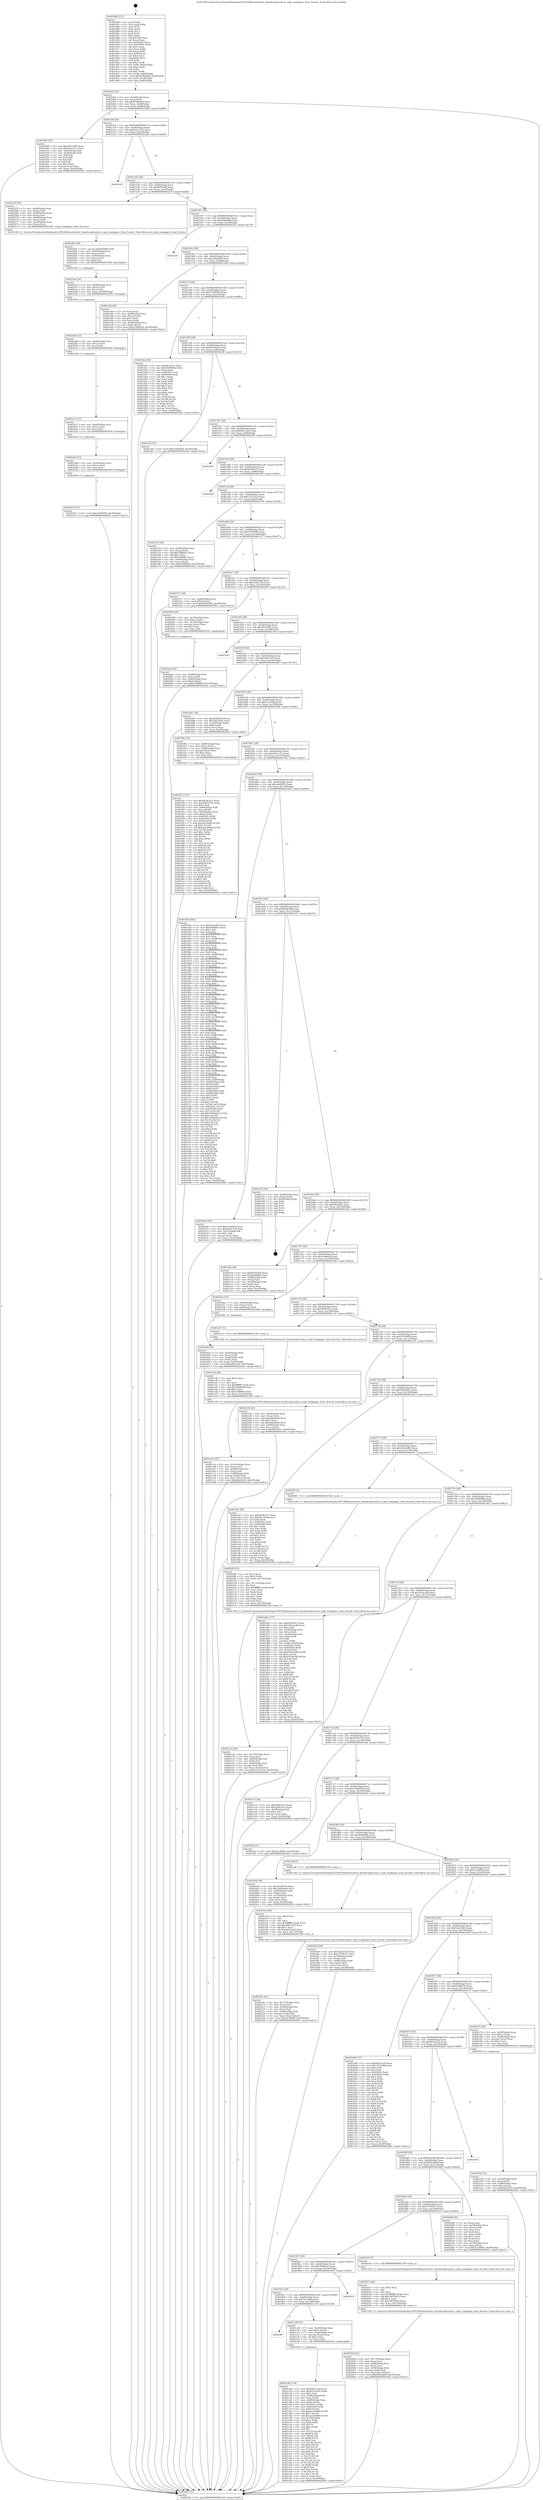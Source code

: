 digraph "0x401480" {
  label = "0x401480 (/mnt/c/Users/mathe/Desktop/tcc/POCII/binaries/extr_linuxfscephcache.h_ceph_readpages_from_fscache_Final-ollvm.out::main(0))"
  labelloc = "t"
  node[shape=record]

  Entry [label="",width=0.3,height=0.3,shape=circle,fillcolor=black,style=filled]
  "0x4014ef" [label="{
     0x4014ef [32]\l
     | [instrs]\l
     &nbsp;&nbsp;0x4014ef \<+6\>: mov -0xc0(%rbp),%eax\l
     &nbsp;&nbsp;0x4014f5 \<+2\>: mov %eax,%ecx\l
     &nbsp;&nbsp;0x4014f7 \<+6\>: sub $0x816b6d4b,%ecx\l
     &nbsp;&nbsp;0x4014fd \<+6\>: mov %eax,-0xd4(%rbp)\l
     &nbsp;&nbsp;0x401503 \<+6\>: mov %ecx,-0xd8(%rbp)\l
     &nbsp;&nbsp;0x401509 \<+6\>: je 0000000000401909 \<main+0x489\>\l
  }"]
  "0x401909" [label="{
     0x401909 [53]\l
     | [instrs]\l
     &nbsp;&nbsp;0x401909 \<+5\>: mov $0xc87ac695,%eax\l
     &nbsp;&nbsp;0x40190e \<+5\>: mov $0xe60c1c21,%ecx\l
     &nbsp;&nbsp;0x401913 \<+6\>: mov -0xba(%rbp),%dl\l
     &nbsp;&nbsp;0x401919 \<+7\>: mov -0xb9(%rbp),%sil\l
     &nbsp;&nbsp;0x401920 \<+3\>: mov %dl,%dil\l
     &nbsp;&nbsp;0x401923 \<+3\>: and %sil,%dil\l
     &nbsp;&nbsp;0x401926 \<+3\>: xor %sil,%dl\l
     &nbsp;&nbsp;0x401929 \<+3\>: or %dl,%dil\l
     &nbsp;&nbsp;0x40192c \<+4\>: test $0x1,%dil\l
     &nbsp;&nbsp;0x401930 \<+3\>: cmovne %ecx,%eax\l
     &nbsp;&nbsp;0x401933 \<+6\>: mov %eax,-0xc0(%rbp)\l
     &nbsp;&nbsp;0x401939 \<+5\>: jmp 0000000000402442 \<main+0xfc2\>\l
  }"]
  "0x40150f" [label="{
     0x40150f [28]\l
     | [instrs]\l
     &nbsp;&nbsp;0x40150f \<+5\>: jmp 0000000000401514 \<main+0x94\>\l
     &nbsp;&nbsp;0x401514 \<+6\>: mov -0xd4(%rbp),%eax\l
     &nbsp;&nbsp;0x40151a \<+5\>: sub $0x9a22c162,%eax\l
     &nbsp;&nbsp;0x40151f \<+6\>: mov %eax,-0xdc(%rbp)\l
     &nbsp;&nbsp;0x401525 \<+6\>: je 0000000000401b29 \<main+0x6a9\>\l
  }"]
  "0x402442" [label="{
     0x402442 [5]\l
     | [instrs]\l
     &nbsp;&nbsp;0x402442 \<+5\>: jmp 00000000004014ef \<main+0x6f\>\l
  }"]
  "0x401480" [label="{
     0x401480 [111]\l
     | [instrs]\l
     &nbsp;&nbsp;0x401480 \<+1\>: push %rbp\l
     &nbsp;&nbsp;0x401481 \<+3\>: mov %rsp,%rbp\l
     &nbsp;&nbsp;0x401484 \<+2\>: push %r15\l
     &nbsp;&nbsp;0x401486 \<+2\>: push %r14\l
     &nbsp;&nbsp;0x401488 \<+2\>: push %r13\l
     &nbsp;&nbsp;0x40148a \<+2\>: push %r12\l
     &nbsp;&nbsp;0x40148c \<+1\>: push %rbx\l
     &nbsp;&nbsp;0x40148d \<+7\>: sub $0x168,%rsp\l
     &nbsp;&nbsp;0x401494 \<+2\>: xor %eax,%eax\l
     &nbsp;&nbsp;0x401496 \<+7\>: mov 0x40505c,%ecx\l
     &nbsp;&nbsp;0x40149d \<+7\>: mov 0x405060,%edx\l
     &nbsp;&nbsp;0x4014a4 \<+3\>: sub $0x1,%eax\l
     &nbsp;&nbsp;0x4014a7 \<+3\>: mov %ecx,%r8d\l
     &nbsp;&nbsp;0x4014aa \<+3\>: add %eax,%r8d\l
     &nbsp;&nbsp;0x4014ad \<+4\>: imul %r8d,%ecx\l
     &nbsp;&nbsp;0x4014b1 \<+3\>: and $0x1,%ecx\l
     &nbsp;&nbsp;0x4014b4 \<+3\>: cmp $0x0,%ecx\l
     &nbsp;&nbsp;0x4014b7 \<+4\>: sete %r9b\l
     &nbsp;&nbsp;0x4014bb \<+4\>: and $0x1,%r9b\l
     &nbsp;&nbsp;0x4014bf \<+7\>: mov %r9b,-0xba(%rbp)\l
     &nbsp;&nbsp;0x4014c6 \<+3\>: cmp $0xa,%edx\l
     &nbsp;&nbsp;0x4014c9 \<+4\>: setl %r9b\l
     &nbsp;&nbsp;0x4014cd \<+4\>: and $0x1,%r9b\l
     &nbsp;&nbsp;0x4014d1 \<+7\>: mov %r9b,-0xb9(%rbp)\l
     &nbsp;&nbsp;0x4014d8 \<+10\>: movl $0x816b6d4b,-0xc0(%rbp)\l
     &nbsp;&nbsp;0x4014e2 \<+6\>: mov %edi,-0xc4(%rbp)\l
     &nbsp;&nbsp;0x4014e8 \<+7\>: mov %rsi,-0xd0(%rbp)\l
  }"]
  Exit [label="",width=0.3,height=0.3,shape=circle,fillcolor=black,style=filled,peripheries=2]
  "0x401b29" [label="{
     0x401b29\l
  }", style=dashed]
  "0x40152b" [label="{
     0x40152b [28]\l
     | [instrs]\l
     &nbsp;&nbsp;0x40152b \<+5\>: jmp 0000000000401530 \<main+0xb0\>\l
     &nbsp;&nbsp;0x401530 \<+6\>: mov -0xd4(%rbp),%eax\l
     &nbsp;&nbsp;0x401536 \<+5\>: sub $0x9d7b5bdf,%eax\l
     &nbsp;&nbsp;0x40153b \<+6\>: mov %eax,-0xe0(%rbp)\l
     &nbsp;&nbsp;0x401541 \<+6\>: je 000000000040225f \<main+0xddf\>\l
  }"]
  "0x4022e5" [label="{
     0x4022e5 [15]\l
     | [instrs]\l
     &nbsp;&nbsp;0x4022e5 \<+10\>: movl $0xc5059596,-0xc0(%rbp)\l
     &nbsp;&nbsp;0x4022ef \<+5\>: jmp 0000000000402442 \<main+0xfc2\>\l
  }"]
  "0x40225f" [label="{
     0x40225f [36]\l
     | [instrs]\l
     &nbsp;&nbsp;0x40225f \<+7\>: mov -0x98(%rbp),%rax\l
     &nbsp;&nbsp;0x402266 \<+3\>: mov (%rax),%rdi\l
     &nbsp;&nbsp;0x402269 \<+4\>: mov -0x80(%rbp),%rax\l
     &nbsp;&nbsp;0x40226d \<+3\>: mov (%rax),%rsi\l
     &nbsp;&nbsp;0x402270 \<+4\>: mov -0x68(%rbp),%rax\l
     &nbsp;&nbsp;0x402274 \<+3\>: mov (%rax),%rdx\l
     &nbsp;&nbsp;0x402277 \<+4\>: mov -0x50(%rbp),%rax\l
     &nbsp;&nbsp;0x40227b \<+3\>: mov (%rax),%rcx\l
     &nbsp;&nbsp;0x40227e \<+5\>: call 0000000000401240 \<ceph_readpages_from_fscache\>\l
     | [calls]\l
     &nbsp;&nbsp;0x401240 \{1\} (/mnt/c/Users/mathe/Desktop/tcc/POCII/binaries/extr_linuxfscephcache.h_ceph_readpages_from_fscache_Final-ollvm.out::ceph_readpages_from_fscache)\l
  }"]
  "0x401547" [label="{
     0x401547 [28]\l
     | [instrs]\l
     &nbsp;&nbsp;0x401547 \<+5\>: jmp 000000000040154c \<main+0xcc\>\l
     &nbsp;&nbsp;0x40154c \<+6\>: mov -0xd4(%rbp),%eax\l
     &nbsp;&nbsp;0x401552 \<+5\>: sub $0xa0db40a8,%eax\l
     &nbsp;&nbsp;0x401557 \<+6\>: mov %eax,-0xe4(%rbp)\l
     &nbsp;&nbsp;0x40155d \<+6\>: je 00000000004022f4 \<main+0xe74\>\l
  }"]
  "0x4022d6" [label="{
     0x4022d6 [15]\l
     | [instrs]\l
     &nbsp;&nbsp;0x4022d6 \<+4\>: mov -0x50(%rbp),%rcx\l
     &nbsp;&nbsp;0x4022da \<+3\>: mov (%rcx),%rcx\l
     &nbsp;&nbsp;0x4022dd \<+3\>: mov %rcx,%rdi\l
     &nbsp;&nbsp;0x4022e0 \<+5\>: call 0000000000401030 \<free@plt\>\l
     | [calls]\l
     &nbsp;&nbsp;0x401030 \{1\} (unknown)\l
  }"]
  "0x4022f4" [label="{
     0x4022f4\l
  }", style=dashed]
  "0x401563" [label="{
     0x401563 [28]\l
     | [instrs]\l
     &nbsp;&nbsp;0x401563 \<+5\>: jmp 0000000000401568 \<main+0xe8\>\l
     &nbsp;&nbsp;0x401568 \<+6\>: mov -0xd4(%rbp),%eax\l
     &nbsp;&nbsp;0x40156e \<+5\>: sub $0xa6be0e83,%eax\l
     &nbsp;&nbsp;0x401573 \<+6\>: mov %eax,-0xe8(%rbp)\l
     &nbsp;&nbsp;0x401579 \<+6\>: je 0000000000401e8d \<main+0xa0d\>\l
  }"]
  "0x4022c7" [label="{
     0x4022c7 [15]\l
     | [instrs]\l
     &nbsp;&nbsp;0x4022c7 \<+4\>: mov -0x68(%rbp),%rcx\l
     &nbsp;&nbsp;0x4022cb \<+3\>: mov (%rcx),%rcx\l
     &nbsp;&nbsp;0x4022ce \<+3\>: mov %rcx,%rdi\l
     &nbsp;&nbsp;0x4022d1 \<+5\>: call 0000000000401030 \<free@plt\>\l
     | [calls]\l
     &nbsp;&nbsp;0x401030 \{1\} (unknown)\l
  }"]
  "0x401e8d" [label="{
     0x401e8d [40]\l
     | [instrs]\l
     &nbsp;&nbsp;0x401e8d \<+2\>: xor %eax,%eax\l
     &nbsp;&nbsp;0x401e8f \<+7\>: mov -0x90(%rbp),%rcx\l
     &nbsp;&nbsp;0x401e96 \<+2\>: mov (%rcx),%edx\l
     &nbsp;&nbsp;0x401e98 \<+3\>: sub $0x1,%eax\l
     &nbsp;&nbsp;0x401e9b \<+2\>: sub %eax,%edx\l
     &nbsp;&nbsp;0x401e9d \<+7\>: mov -0x90(%rbp),%rcx\l
     &nbsp;&nbsp;0x401ea4 \<+2\>: mov %edx,(%rcx)\l
     &nbsp;&nbsp;0x401ea6 \<+10\>: movl $0xa70d92b9,-0xc0(%rbp)\l
     &nbsp;&nbsp;0x401eb0 \<+5\>: jmp 0000000000402442 \<main+0xfc2\>\l
  }"]
  "0x40157f" [label="{
     0x40157f [28]\l
     | [instrs]\l
     &nbsp;&nbsp;0x40157f \<+5\>: jmp 0000000000401584 \<main+0x104\>\l
     &nbsp;&nbsp;0x401584 \<+6\>: mov -0xd4(%rbp),%eax\l
     &nbsp;&nbsp;0x40158a \<+5\>: sub $0xa70d92b9,%eax\l
     &nbsp;&nbsp;0x40158f \<+6\>: mov %eax,-0xec(%rbp)\l
     &nbsp;&nbsp;0x401595 \<+6\>: je 0000000000401d0c \<main+0x88c\>\l
  }"]
  "0x4022b8" [label="{
     0x4022b8 [15]\l
     | [instrs]\l
     &nbsp;&nbsp;0x4022b8 \<+4\>: mov -0x80(%rbp),%rcx\l
     &nbsp;&nbsp;0x4022bc \<+3\>: mov (%rcx),%rcx\l
     &nbsp;&nbsp;0x4022bf \<+3\>: mov %rcx,%rdi\l
     &nbsp;&nbsp;0x4022c2 \<+5\>: call 0000000000401030 \<free@plt\>\l
     | [calls]\l
     &nbsp;&nbsp;0x401030 \{1\} (unknown)\l
  }"]
  "0x401d0c" [label="{
     0x401d0c [86]\l
     | [instrs]\l
     &nbsp;&nbsp;0x401d0c \<+5\>: mov $0xbfc565c3,%eax\l
     &nbsp;&nbsp;0x401d11 \<+5\>: mov $0x30d809bd,%ecx\l
     &nbsp;&nbsp;0x401d16 \<+2\>: xor %edx,%edx\l
     &nbsp;&nbsp;0x401d18 \<+7\>: mov 0x40505c,%esi\l
     &nbsp;&nbsp;0x401d1f \<+7\>: mov 0x405060,%edi\l
     &nbsp;&nbsp;0x401d26 \<+3\>: sub $0x1,%edx\l
     &nbsp;&nbsp;0x401d29 \<+3\>: mov %esi,%r8d\l
     &nbsp;&nbsp;0x401d2c \<+3\>: add %edx,%r8d\l
     &nbsp;&nbsp;0x401d2f \<+4\>: imul %r8d,%esi\l
     &nbsp;&nbsp;0x401d33 \<+3\>: and $0x1,%esi\l
     &nbsp;&nbsp;0x401d36 \<+3\>: cmp $0x0,%esi\l
     &nbsp;&nbsp;0x401d39 \<+4\>: sete %r9b\l
     &nbsp;&nbsp;0x401d3d \<+3\>: cmp $0xa,%edi\l
     &nbsp;&nbsp;0x401d40 \<+4\>: setl %r10b\l
     &nbsp;&nbsp;0x401d44 \<+3\>: mov %r9b,%r11b\l
     &nbsp;&nbsp;0x401d47 \<+3\>: and %r10b,%r11b\l
     &nbsp;&nbsp;0x401d4a \<+3\>: xor %r10b,%r9b\l
     &nbsp;&nbsp;0x401d4d \<+3\>: or %r9b,%r11b\l
     &nbsp;&nbsp;0x401d50 \<+4\>: test $0x1,%r11b\l
     &nbsp;&nbsp;0x401d54 \<+3\>: cmovne %ecx,%eax\l
     &nbsp;&nbsp;0x401d57 \<+6\>: mov %eax,-0xc0(%rbp)\l
     &nbsp;&nbsp;0x401d5d \<+5\>: jmp 0000000000402442 \<main+0xfc2\>\l
  }"]
  "0x40159b" [label="{
     0x40159b [28]\l
     | [instrs]\l
     &nbsp;&nbsp;0x40159b \<+5\>: jmp 00000000004015a0 \<main+0x120\>\l
     &nbsp;&nbsp;0x4015a0 \<+6\>: mov -0xd4(%rbp),%eax\l
     &nbsp;&nbsp;0x4015a6 \<+5\>: sub $0xb4316c05,%eax\l
     &nbsp;&nbsp;0x4015ab \<+6\>: mov %eax,-0xf0(%rbp)\l
     &nbsp;&nbsp;0x4015b1 \<+6\>: je 0000000000401cfd \<main+0x87d\>\l
  }"]
  "0x4022a0" [label="{
     0x4022a0 [24]\l
     | [instrs]\l
     &nbsp;&nbsp;0x4022a0 \<+7\>: mov -0x98(%rbp),%rcx\l
     &nbsp;&nbsp;0x4022a7 \<+3\>: mov (%rcx),%rcx\l
     &nbsp;&nbsp;0x4022aa \<+3\>: mov %rcx,%rdi\l
     &nbsp;&nbsp;0x4022ad \<+6\>: mov %eax,-0x180(%rbp)\l
     &nbsp;&nbsp;0x4022b3 \<+5\>: call 0000000000401030 \<free@plt\>\l
     | [calls]\l
     &nbsp;&nbsp;0x401030 \{1\} (unknown)\l
  }"]
  "0x401cfd" [label="{
     0x401cfd [15]\l
     | [instrs]\l
     &nbsp;&nbsp;0x401cfd \<+10\>: movl $0xa70d92b9,-0xc0(%rbp)\l
     &nbsp;&nbsp;0x401d07 \<+5\>: jmp 0000000000402442 \<main+0xfc2\>\l
  }"]
  "0x4015b7" [label="{
     0x4015b7 [28]\l
     | [instrs]\l
     &nbsp;&nbsp;0x4015b7 \<+5\>: jmp 00000000004015bc \<main+0x13c\>\l
     &nbsp;&nbsp;0x4015bc \<+6\>: mov -0xd4(%rbp),%eax\l
     &nbsp;&nbsp;0x4015c2 \<+5\>: sub $0xb6937aa9,%eax\l
     &nbsp;&nbsp;0x4015c7 \<+6\>: mov %eax,-0xf4(%rbp)\l
     &nbsp;&nbsp;0x4015cd \<+6\>: je 0000000000402390 \<main+0xf10\>\l
  }"]
  "0x402283" [label="{
     0x402283 [29]\l
     | [instrs]\l
     &nbsp;&nbsp;0x402283 \<+10\>: movabs $0x4030b6,%rdi\l
     &nbsp;&nbsp;0x40228d \<+4\>: mov -0x40(%rbp),%rcx\l
     &nbsp;&nbsp;0x402291 \<+2\>: mov %eax,(%rcx)\l
     &nbsp;&nbsp;0x402293 \<+4\>: mov -0x40(%rbp),%rcx\l
     &nbsp;&nbsp;0x402297 \<+2\>: mov (%rcx),%esi\l
     &nbsp;&nbsp;0x402299 \<+2\>: mov $0x0,%al\l
     &nbsp;&nbsp;0x40229b \<+5\>: call 0000000000401040 \<printf@plt\>\l
     | [calls]\l
     &nbsp;&nbsp;0x401040 \{1\} (unknown)\l
  }"]
  "0x402390" [label="{
     0x402390\l
  }", style=dashed]
  "0x4015d3" [label="{
     0x4015d3 [28]\l
     | [instrs]\l
     &nbsp;&nbsp;0x4015d3 \<+5\>: jmp 00000000004015d8 \<main+0x158\>\l
     &nbsp;&nbsp;0x4015d8 \<+6\>: mov -0xd4(%rbp),%eax\l
     &nbsp;&nbsp;0x4015de \<+5\>: sub $0xbfc565c3,%eax\l
     &nbsp;&nbsp;0x4015e3 \<+6\>: mov %eax,-0xf8(%rbp)\l
     &nbsp;&nbsp;0x4015e9 \<+6\>: je 00000000004023d9 \<main+0xf59\>\l
  }"]
  "0x40220c" [label="{
     0x40220c [41]\l
     | [instrs]\l
     &nbsp;&nbsp;0x40220c \<+6\>: mov -0x17c(%rbp),%ecx\l
     &nbsp;&nbsp;0x402212 \<+3\>: imul %eax,%ecx\l
     &nbsp;&nbsp;0x402215 \<+4\>: mov -0x50(%rbp),%rsi\l
     &nbsp;&nbsp;0x402219 \<+3\>: mov (%rsi),%rsi\l
     &nbsp;&nbsp;0x40221c \<+4\>: mov -0x48(%rbp),%rdi\l
     &nbsp;&nbsp;0x402220 \<+3\>: movslq (%rdi),%rdi\l
     &nbsp;&nbsp;0x402223 \<+3\>: mov %ecx,(%rsi,%rdi,4)\l
     &nbsp;&nbsp;0x402226 \<+10\>: movl $0x247906f8,-0xc0(%rbp)\l
     &nbsp;&nbsp;0x402230 \<+5\>: jmp 0000000000402442 \<main+0xfc2\>\l
  }"]
  "0x4023d9" [label="{
     0x4023d9\l
  }", style=dashed]
  "0x4015ef" [label="{
     0x4015ef [28]\l
     | [instrs]\l
     &nbsp;&nbsp;0x4015ef \<+5\>: jmp 00000000004015f4 \<main+0x174\>\l
     &nbsp;&nbsp;0x4015f4 \<+6\>: mov -0xd4(%rbp),%eax\l
     &nbsp;&nbsp;0x4015fa \<+5\>: sub $0xc215761d,%eax\l
     &nbsp;&nbsp;0x4015ff \<+6\>: mov %eax,-0xfc(%rbp)\l
     &nbsp;&nbsp;0x401605 \<+6\>: je 0000000000402154 \<main+0xcd4\>\l
  }"]
  "0x4021e4" [label="{
     0x4021e4 [40]\l
     | [instrs]\l
     &nbsp;&nbsp;0x4021e4 \<+5\>: mov $0x2,%ecx\l
     &nbsp;&nbsp;0x4021e9 \<+1\>: cltd\l
     &nbsp;&nbsp;0x4021ea \<+2\>: idiv %ecx\l
     &nbsp;&nbsp;0x4021ec \<+6\>: imul $0xfffffffe,%edx,%ecx\l
     &nbsp;&nbsp;0x4021f2 \<+6\>: add $0xa602c522,%ecx\l
     &nbsp;&nbsp;0x4021f8 \<+3\>: add $0x1,%ecx\l
     &nbsp;&nbsp;0x4021fb \<+6\>: sub $0xa602c522,%ecx\l
     &nbsp;&nbsp;0x402201 \<+6\>: mov %ecx,-0x17c(%rbp)\l
     &nbsp;&nbsp;0x402207 \<+5\>: call 0000000000401160 \<next_i\>\l
     | [calls]\l
     &nbsp;&nbsp;0x401160 \{1\} (/mnt/c/Users/mathe/Desktop/tcc/POCII/binaries/extr_linuxfscephcache.h_ceph_readpages_from_fscache_Final-ollvm.out::next_i)\l
  }"]
  "0x402154" [label="{
     0x402154 [42]\l
     | [instrs]\l
     &nbsp;&nbsp;0x402154 \<+4\>: mov -0x60(%rbp),%rax\l
     &nbsp;&nbsp;0x402158 \<+2\>: mov (%rax),%ecx\l
     &nbsp;&nbsp;0x40215a \<+6\>: add $0x7fdfb8ce,%ecx\l
     &nbsp;&nbsp;0x402160 \<+3\>: add $0x1,%ecx\l
     &nbsp;&nbsp;0x402163 \<+6\>: sub $0x7fdfb8ce,%ecx\l
     &nbsp;&nbsp;0x402169 \<+4\>: mov -0x60(%rbp),%rax\l
     &nbsp;&nbsp;0x40216d \<+2\>: mov %ecx,(%rax)\l
     &nbsp;&nbsp;0x40216f \<+10\>: movl $0x47884824,-0xc0(%rbp)\l
     &nbsp;&nbsp;0x402179 \<+5\>: jmp 0000000000402442 \<main+0xfc2\>\l
  }"]
  "0x40160b" [label="{
     0x40160b [28]\l
     | [instrs]\l
     &nbsp;&nbsp;0x40160b \<+5\>: jmp 0000000000401610 \<main+0x190\>\l
     &nbsp;&nbsp;0x401610 \<+6\>: mov -0xd4(%rbp),%eax\l
     &nbsp;&nbsp;0x401616 \<+5\>: sub $0xc5059596,%eax\l
     &nbsp;&nbsp;0x40161b \<+6\>: mov %eax,-0x100(%rbp)\l
     &nbsp;&nbsp;0x401621 \<+6\>: je 0000000000402317 \<main+0xe97\>\l
  }"]
  "0x40219b" [label="{
     0x40219b [32]\l
     | [instrs]\l
     &nbsp;&nbsp;0x40219b \<+4\>: mov -0x50(%rbp),%rdi\l
     &nbsp;&nbsp;0x40219f \<+3\>: mov %rax,(%rdi)\l
     &nbsp;&nbsp;0x4021a2 \<+4\>: mov -0x48(%rbp),%rax\l
     &nbsp;&nbsp;0x4021a6 \<+6\>: movl $0x0,(%rax)\l
     &nbsp;&nbsp;0x4021ac \<+10\>: movl $0xf9b22d5c,-0xc0(%rbp)\l
     &nbsp;&nbsp;0x4021b6 \<+5\>: jmp 0000000000402442 \<main+0xfc2\>\l
  }"]
  "0x402317" [label="{
     0x402317 [28]\l
     | [instrs]\l
     &nbsp;&nbsp;0x402317 \<+7\>: mov -0xb8(%rbp),%rax\l
     &nbsp;&nbsp;0x40231e \<+6\>: movl $0x0,(%rax)\l
     &nbsp;&nbsp;0x402324 \<+10\>: movl $0xf50dc984,-0xc0(%rbp)\l
     &nbsp;&nbsp;0x40232e \<+5\>: jmp 0000000000402442 \<main+0xfc2\>\l
  }"]
  "0x401627" [label="{
     0x401627 [28]\l
     | [instrs]\l
     &nbsp;&nbsp;0x401627 \<+5\>: jmp 000000000040162c \<main+0x1ac\>\l
     &nbsp;&nbsp;0x40162c \<+6\>: mov -0xd4(%rbp),%eax\l
     &nbsp;&nbsp;0x401632 \<+5\>: sub $0xc62b2728,%eax\l
     &nbsp;&nbsp;0x401637 \<+6\>: mov %eax,-0x104(%rbp)\l
     &nbsp;&nbsp;0x40163d \<+6\>: je 0000000000402090 \<main+0xc10\>\l
  }"]
  "0x40212a" [label="{
     0x40212a [42]\l
     | [instrs]\l
     &nbsp;&nbsp;0x40212a \<+6\>: mov -0x178(%rbp),%ecx\l
     &nbsp;&nbsp;0x402130 \<+3\>: imul %eax,%ecx\l
     &nbsp;&nbsp;0x402133 \<+4\>: mov -0x68(%rbp),%r8\l
     &nbsp;&nbsp;0x402137 \<+3\>: mov (%r8),%r8\l
     &nbsp;&nbsp;0x40213a \<+4\>: mov -0x60(%rbp),%r9\l
     &nbsp;&nbsp;0x40213e \<+3\>: movslq (%r9),%r9\l
     &nbsp;&nbsp;0x402141 \<+4\>: mov %ecx,(%r8,%r9,4)\l
     &nbsp;&nbsp;0x402145 \<+10\>: movl $0xc215761d,-0xc0(%rbp)\l
     &nbsp;&nbsp;0x40214f \<+5\>: jmp 0000000000402442 \<main+0xfc2\>\l
  }"]
  "0x402090" [label="{
     0x402090 [29]\l
     | [instrs]\l
     &nbsp;&nbsp;0x402090 \<+4\>: mov -0x70(%rbp),%rax\l
     &nbsp;&nbsp;0x402094 \<+6\>: movl $0x1,(%rax)\l
     &nbsp;&nbsp;0x40209a \<+4\>: mov -0x70(%rbp),%rax\l
     &nbsp;&nbsp;0x40209e \<+3\>: movslq (%rax),%rax\l
     &nbsp;&nbsp;0x4020a1 \<+4\>: shl $0x2,%rax\l
     &nbsp;&nbsp;0x4020a5 \<+3\>: mov %rax,%rdi\l
     &nbsp;&nbsp;0x4020a8 \<+5\>: call 0000000000401050 \<malloc@plt\>\l
     | [calls]\l
     &nbsp;&nbsp;0x401050 \{1\} (unknown)\l
  }"]
  "0x401643" [label="{
     0x401643 [28]\l
     | [instrs]\l
     &nbsp;&nbsp;0x401643 \<+5\>: jmp 0000000000401648 \<main+0x1c8\>\l
     &nbsp;&nbsp;0x401648 \<+6\>: mov -0xd4(%rbp),%eax\l
     &nbsp;&nbsp;0x40164e \<+5\>: sub $0xc87ac695,%eax\l
     &nbsp;&nbsp;0x401653 \<+6\>: mov %eax,-0x108(%rbp)\l
     &nbsp;&nbsp;0x401659 \<+6\>: je 000000000040234b \<main+0xecb\>\l
  }"]
  "0x4020f6" [label="{
     0x4020f6 [52]\l
     | [instrs]\l
     &nbsp;&nbsp;0x4020f6 \<+2\>: xor %ecx,%ecx\l
     &nbsp;&nbsp;0x4020f8 \<+5\>: mov $0x2,%edx\l
     &nbsp;&nbsp;0x4020fd \<+6\>: mov %edx,-0x174(%rbp)\l
     &nbsp;&nbsp;0x402103 \<+1\>: cltd\l
     &nbsp;&nbsp;0x402104 \<+6\>: mov -0x174(%rbp),%esi\l
     &nbsp;&nbsp;0x40210a \<+2\>: idiv %esi\l
     &nbsp;&nbsp;0x40210c \<+6\>: imul $0xfffffffe,%edx,%edx\l
     &nbsp;&nbsp;0x402112 \<+2\>: mov %ecx,%edi\l
     &nbsp;&nbsp;0x402114 \<+2\>: sub %edx,%edi\l
     &nbsp;&nbsp;0x402116 \<+2\>: mov %ecx,%edx\l
     &nbsp;&nbsp;0x402118 \<+3\>: sub $0x1,%edx\l
     &nbsp;&nbsp;0x40211b \<+2\>: add %edx,%edi\l
     &nbsp;&nbsp;0x40211d \<+2\>: sub %edi,%ecx\l
     &nbsp;&nbsp;0x40211f \<+6\>: mov %ecx,-0x178(%rbp)\l
     &nbsp;&nbsp;0x402125 \<+5\>: call 0000000000401160 \<next_i\>\l
     | [calls]\l
     &nbsp;&nbsp;0x401160 \{1\} (/mnt/c/Users/mathe/Desktop/tcc/POCII/binaries/extr_linuxfscephcache.h_ceph_readpages_from_fscache_Final-ollvm.out::next_i)\l
  }"]
  "0x40234b" [label="{
     0x40234b\l
  }", style=dashed]
  "0x40165f" [label="{
     0x40165f [28]\l
     | [instrs]\l
     &nbsp;&nbsp;0x40165f \<+5\>: jmp 0000000000401664 \<main+0x1e4\>\l
     &nbsp;&nbsp;0x401664 \<+6\>: mov -0xd4(%rbp),%eax\l
     &nbsp;&nbsp;0x40166a \<+5\>: sub $0xcfb015e0,%eax\l
     &nbsp;&nbsp;0x40166f \<+6\>: mov %eax,-0x10c(%rbp)\l
     &nbsp;&nbsp;0x401675 \<+6\>: je 0000000000401b81 \<main+0x701\>\l
  }"]
  "0x4020ad" [label="{
     0x4020ad [32]\l
     | [instrs]\l
     &nbsp;&nbsp;0x4020ad \<+4\>: mov -0x68(%rbp),%rdi\l
     &nbsp;&nbsp;0x4020b1 \<+3\>: mov %rax,(%rdi)\l
     &nbsp;&nbsp;0x4020b4 \<+4\>: mov -0x60(%rbp),%rax\l
     &nbsp;&nbsp;0x4020b8 \<+6\>: movl $0x0,(%rax)\l
     &nbsp;&nbsp;0x4020be \<+10\>: movl $0x47884824,-0xc0(%rbp)\l
     &nbsp;&nbsp;0x4020c8 \<+5\>: jmp 0000000000402442 \<main+0xfc2\>\l
  }"]
  "0x401b81" [label="{
     0x401b81 [30]\l
     | [instrs]\l
     &nbsp;&nbsp;0x401b81 \<+5\>: mov $0xa0db40a8,%eax\l
     &nbsp;&nbsp;0x401b86 \<+5\>: mov $0x5de230e5,%ecx\l
     &nbsp;&nbsp;0x401b8b \<+3\>: mov -0x30(%rbp),%edx\l
     &nbsp;&nbsp;0x401b8e \<+3\>: cmp $0x0,%edx\l
     &nbsp;&nbsp;0x401b91 \<+3\>: cmove %ecx,%eax\l
     &nbsp;&nbsp;0x401b94 \<+6\>: mov %eax,-0xc0(%rbp)\l
     &nbsp;&nbsp;0x401b9a \<+5\>: jmp 0000000000402442 \<main+0xfc2\>\l
  }"]
  "0x40167b" [label="{
     0x40167b [28]\l
     | [instrs]\l
     &nbsp;&nbsp;0x40167b \<+5\>: jmp 0000000000401680 \<main+0x200\>\l
     &nbsp;&nbsp;0x401680 \<+6\>: mov -0xd4(%rbp),%eax\l
     &nbsp;&nbsp;0x401686 \<+5\>: sub $0xe4c19ebd,%eax\l
     &nbsp;&nbsp;0x40168b \<+6\>: mov %eax,-0x110(%rbp)\l
     &nbsp;&nbsp;0x401691 \<+6\>: je 0000000000401f0b \<main+0xa8b\>\l
  }"]
  "0x40203d" [label="{
     0x40203d [41]\l
     | [instrs]\l
     &nbsp;&nbsp;0x40203d \<+6\>: mov -0x170(%rbp),%ecx\l
     &nbsp;&nbsp;0x402043 \<+3\>: imul %eax,%ecx\l
     &nbsp;&nbsp;0x402046 \<+4\>: mov -0x80(%rbp),%rsi\l
     &nbsp;&nbsp;0x40204a \<+3\>: mov (%rsi),%rsi\l
     &nbsp;&nbsp;0x40204d \<+4\>: mov -0x78(%rbp),%rdi\l
     &nbsp;&nbsp;0x402051 \<+3\>: movslq (%rdi),%rdi\l
     &nbsp;&nbsp;0x402054 \<+3\>: mov %ecx,(%rsi,%rdi,4)\l
     &nbsp;&nbsp;0x402057 \<+10\>: movl $0x69d5ab68,-0xc0(%rbp)\l
     &nbsp;&nbsp;0x402061 \<+5\>: jmp 0000000000402442 \<main+0xfc2\>\l
  }"]
  "0x401f0b" [label="{
     0x401f0b [35]\l
     | [instrs]\l
     &nbsp;&nbsp;0x401f0b \<+7\>: mov -0x88(%rbp),%rax\l
     &nbsp;&nbsp;0x401f12 \<+6\>: movl $0x1,(%rax)\l
     &nbsp;&nbsp;0x401f18 \<+7\>: mov -0x88(%rbp),%rax\l
     &nbsp;&nbsp;0x401f1f \<+3\>: movslq (%rax),%rax\l
     &nbsp;&nbsp;0x401f22 \<+4\>: shl $0x2,%rax\l
     &nbsp;&nbsp;0x401f26 \<+3\>: mov %rax,%rdi\l
     &nbsp;&nbsp;0x401f29 \<+5\>: call 0000000000401050 \<malloc@plt\>\l
     | [calls]\l
     &nbsp;&nbsp;0x401050 \{1\} (unknown)\l
  }"]
  "0x401697" [label="{
     0x401697 [28]\l
     | [instrs]\l
     &nbsp;&nbsp;0x401697 \<+5\>: jmp 000000000040169c \<main+0x21c\>\l
     &nbsp;&nbsp;0x40169c \<+6\>: mov -0xd4(%rbp),%eax\l
     &nbsp;&nbsp;0x4016a2 \<+5\>: sub $0xe60c1c21,%eax\l
     &nbsp;&nbsp;0x4016a7 \<+6\>: mov %eax,-0x114(%rbp)\l
     &nbsp;&nbsp;0x4016ad \<+6\>: je 000000000040193e \<main+0x4be\>\l
  }"]
  "0x402015" [label="{
     0x402015 [40]\l
     | [instrs]\l
     &nbsp;&nbsp;0x402015 \<+5\>: mov $0x2,%ecx\l
     &nbsp;&nbsp;0x40201a \<+1\>: cltd\l
     &nbsp;&nbsp;0x40201b \<+2\>: idiv %ecx\l
     &nbsp;&nbsp;0x40201d \<+6\>: imul $0xfffffffe,%edx,%ecx\l
     &nbsp;&nbsp;0x402023 \<+6\>: add $0x54b74853,%ecx\l
     &nbsp;&nbsp;0x402029 \<+3\>: add $0x1,%ecx\l
     &nbsp;&nbsp;0x40202c \<+6\>: sub $0x54b74853,%ecx\l
     &nbsp;&nbsp;0x402032 \<+6\>: mov %ecx,-0x170(%rbp)\l
     &nbsp;&nbsp;0x402038 \<+5\>: call 0000000000401160 \<next_i\>\l
     | [calls]\l
     &nbsp;&nbsp;0x401160 \{1\} (/mnt/c/Users/mathe/Desktop/tcc/POCII/binaries/extr_linuxfscephcache.h_ceph_readpages_from_fscache_Final-ollvm.out::next_i)\l
  }"]
  "0x40193e" [label="{
     0x40193e [461]\l
     | [instrs]\l
     &nbsp;&nbsp;0x40193e \<+5\>: mov $0xc87ac695,%eax\l
     &nbsp;&nbsp;0x401943 \<+5\>: mov $0xe6680f5c,%ecx\l
     &nbsp;&nbsp;0x401948 \<+2\>: mov $0x1,%dl\l
     &nbsp;&nbsp;0x40194a \<+3\>: mov %rsp,%rsi\l
     &nbsp;&nbsp;0x40194d \<+4\>: add $0xfffffffffffffff0,%rsi\l
     &nbsp;&nbsp;0x401951 \<+3\>: mov %rsi,%rsp\l
     &nbsp;&nbsp;0x401954 \<+7\>: mov %rsi,-0xb8(%rbp)\l
     &nbsp;&nbsp;0x40195b \<+3\>: mov %rsp,%rsi\l
     &nbsp;&nbsp;0x40195e \<+4\>: add $0xfffffffffffffff0,%rsi\l
     &nbsp;&nbsp;0x401962 \<+3\>: mov %rsi,%rsp\l
     &nbsp;&nbsp;0x401965 \<+3\>: mov %rsp,%rdi\l
     &nbsp;&nbsp;0x401968 \<+4\>: add $0xfffffffffffffff0,%rdi\l
     &nbsp;&nbsp;0x40196c \<+3\>: mov %rdi,%rsp\l
     &nbsp;&nbsp;0x40196f \<+7\>: mov %rdi,-0xb0(%rbp)\l
     &nbsp;&nbsp;0x401976 \<+3\>: mov %rsp,%rdi\l
     &nbsp;&nbsp;0x401979 \<+4\>: add $0xfffffffffffffff0,%rdi\l
     &nbsp;&nbsp;0x40197d \<+3\>: mov %rdi,%rsp\l
     &nbsp;&nbsp;0x401980 \<+7\>: mov %rdi,-0xa8(%rbp)\l
     &nbsp;&nbsp;0x401987 \<+3\>: mov %rsp,%rdi\l
     &nbsp;&nbsp;0x40198a \<+4\>: add $0xfffffffffffffff0,%rdi\l
     &nbsp;&nbsp;0x40198e \<+3\>: mov %rdi,%rsp\l
     &nbsp;&nbsp;0x401991 \<+7\>: mov %rdi,-0xa0(%rbp)\l
     &nbsp;&nbsp;0x401998 \<+3\>: mov %rsp,%rdi\l
     &nbsp;&nbsp;0x40199b \<+4\>: add $0xfffffffffffffff0,%rdi\l
     &nbsp;&nbsp;0x40199f \<+3\>: mov %rdi,%rsp\l
     &nbsp;&nbsp;0x4019a2 \<+7\>: mov %rdi,-0x98(%rbp)\l
     &nbsp;&nbsp;0x4019a9 \<+3\>: mov %rsp,%rdi\l
     &nbsp;&nbsp;0x4019ac \<+4\>: add $0xfffffffffffffff0,%rdi\l
     &nbsp;&nbsp;0x4019b0 \<+3\>: mov %rdi,%rsp\l
     &nbsp;&nbsp;0x4019b3 \<+7\>: mov %rdi,-0x90(%rbp)\l
     &nbsp;&nbsp;0x4019ba \<+3\>: mov %rsp,%rdi\l
     &nbsp;&nbsp;0x4019bd \<+4\>: add $0xfffffffffffffff0,%rdi\l
     &nbsp;&nbsp;0x4019c1 \<+3\>: mov %rdi,%rsp\l
     &nbsp;&nbsp;0x4019c4 \<+7\>: mov %rdi,-0x88(%rbp)\l
     &nbsp;&nbsp;0x4019cb \<+3\>: mov %rsp,%rdi\l
     &nbsp;&nbsp;0x4019ce \<+4\>: add $0xfffffffffffffff0,%rdi\l
     &nbsp;&nbsp;0x4019d2 \<+3\>: mov %rdi,%rsp\l
     &nbsp;&nbsp;0x4019d5 \<+4\>: mov %rdi,-0x80(%rbp)\l
     &nbsp;&nbsp;0x4019d9 \<+3\>: mov %rsp,%rdi\l
     &nbsp;&nbsp;0x4019dc \<+4\>: add $0xfffffffffffffff0,%rdi\l
     &nbsp;&nbsp;0x4019e0 \<+3\>: mov %rdi,%rsp\l
     &nbsp;&nbsp;0x4019e3 \<+4\>: mov %rdi,-0x78(%rbp)\l
     &nbsp;&nbsp;0x4019e7 \<+3\>: mov %rsp,%rdi\l
     &nbsp;&nbsp;0x4019ea \<+4\>: add $0xfffffffffffffff0,%rdi\l
     &nbsp;&nbsp;0x4019ee \<+3\>: mov %rdi,%rsp\l
     &nbsp;&nbsp;0x4019f1 \<+4\>: mov %rdi,-0x70(%rbp)\l
     &nbsp;&nbsp;0x4019f5 \<+3\>: mov %rsp,%rdi\l
     &nbsp;&nbsp;0x4019f8 \<+4\>: add $0xfffffffffffffff0,%rdi\l
     &nbsp;&nbsp;0x4019fc \<+3\>: mov %rdi,%rsp\l
     &nbsp;&nbsp;0x4019ff \<+4\>: mov %rdi,-0x68(%rbp)\l
     &nbsp;&nbsp;0x401a03 \<+3\>: mov %rsp,%rdi\l
     &nbsp;&nbsp;0x401a06 \<+4\>: add $0xfffffffffffffff0,%rdi\l
     &nbsp;&nbsp;0x401a0a \<+3\>: mov %rdi,%rsp\l
     &nbsp;&nbsp;0x401a0d \<+4\>: mov %rdi,-0x60(%rbp)\l
     &nbsp;&nbsp;0x401a11 \<+3\>: mov %rsp,%rdi\l
     &nbsp;&nbsp;0x401a14 \<+4\>: add $0xfffffffffffffff0,%rdi\l
     &nbsp;&nbsp;0x401a18 \<+3\>: mov %rdi,%rsp\l
     &nbsp;&nbsp;0x401a1b \<+4\>: mov %rdi,-0x58(%rbp)\l
     &nbsp;&nbsp;0x401a1f \<+3\>: mov %rsp,%rdi\l
     &nbsp;&nbsp;0x401a22 \<+4\>: add $0xfffffffffffffff0,%rdi\l
     &nbsp;&nbsp;0x401a26 \<+3\>: mov %rdi,%rsp\l
     &nbsp;&nbsp;0x401a29 \<+4\>: mov %rdi,-0x50(%rbp)\l
     &nbsp;&nbsp;0x401a2d \<+3\>: mov %rsp,%rdi\l
     &nbsp;&nbsp;0x401a30 \<+4\>: add $0xfffffffffffffff0,%rdi\l
     &nbsp;&nbsp;0x401a34 \<+3\>: mov %rdi,%rsp\l
     &nbsp;&nbsp;0x401a37 \<+4\>: mov %rdi,-0x48(%rbp)\l
     &nbsp;&nbsp;0x401a3b \<+3\>: mov %rsp,%rdi\l
     &nbsp;&nbsp;0x401a3e \<+4\>: add $0xfffffffffffffff0,%rdi\l
     &nbsp;&nbsp;0x401a42 \<+3\>: mov %rdi,%rsp\l
     &nbsp;&nbsp;0x401a45 \<+4\>: mov %rdi,-0x40(%rbp)\l
     &nbsp;&nbsp;0x401a49 \<+7\>: mov -0xb8(%rbp),%rdi\l
     &nbsp;&nbsp;0x401a50 \<+6\>: movl $0x0,(%rdi)\l
     &nbsp;&nbsp;0x401a56 \<+7\>: mov -0xc4(%rbp),%r8d\l
     &nbsp;&nbsp;0x401a5d \<+3\>: mov %r8d,(%rsi)\l
     &nbsp;&nbsp;0x401a60 \<+7\>: mov -0xb0(%rbp),%rdi\l
     &nbsp;&nbsp;0x401a67 \<+7\>: mov -0xd0(%rbp),%r9\l
     &nbsp;&nbsp;0x401a6e \<+3\>: mov %r9,(%rdi)\l
     &nbsp;&nbsp;0x401a71 \<+3\>: cmpl $0x2,(%rsi)\l
     &nbsp;&nbsp;0x401a74 \<+4\>: setne %r10b\l
     &nbsp;&nbsp;0x401a78 \<+4\>: and $0x1,%r10b\l
     &nbsp;&nbsp;0x401a7c \<+4\>: mov %r10b,-0x31(%rbp)\l
     &nbsp;&nbsp;0x401a80 \<+8\>: mov 0x40505c,%r11d\l
     &nbsp;&nbsp;0x401a88 \<+7\>: mov 0x405060,%ebx\l
     &nbsp;&nbsp;0x401a8f \<+3\>: mov %r11d,%r14d\l
     &nbsp;&nbsp;0x401a92 \<+7\>: add $0x3394eb92,%r14d\l
     &nbsp;&nbsp;0x401a99 \<+4\>: sub $0x1,%r14d\l
     &nbsp;&nbsp;0x401a9d \<+7\>: sub $0x3394eb92,%r14d\l
     &nbsp;&nbsp;0x401aa4 \<+4\>: imul %r14d,%r11d\l
     &nbsp;&nbsp;0x401aa8 \<+4\>: and $0x1,%r11d\l
     &nbsp;&nbsp;0x401aac \<+4\>: cmp $0x0,%r11d\l
     &nbsp;&nbsp;0x401ab0 \<+4\>: sete %r10b\l
     &nbsp;&nbsp;0x401ab4 \<+3\>: cmp $0xa,%ebx\l
     &nbsp;&nbsp;0x401ab7 \<+4\>: setl %r15b\l
     &nbsp;&nbsp;0x401abb \<+3\>: mov %r10b,%r12b\l
     &nbsp;&nbsp;0x401abe \<+4\>: xor $0xff,%r12b\l
     &nbsp;&nbsp;0x401ac2 \<+3\>: mov %r15b,%r13b\l
     &nbsp;&nbsp;0x401ac5 \<+4\>: xor $0xff,%r13b\l
     &nbsp;&nbsp;0x401ac9 \<+3\>: xor $0x1,%dl\l
     &nbsp;&nbsp;0x401acc \<+3\>: mov %r12b,%sil\l
     &nbsp;&nbsp;0x401acf \<+4\>: and $0xff,%sil\l
     &nbsp;&nbsp;0x401ad3 \<+3\>: and %dl,%r10b\l
     &nbsp;&nbsp;0x401ad6 \<+3\>: mov %r13b,%dil\l
     &nbsp;&nbsp;0x401ad9 \<+4\>: and $0xff,%dil\l
     &nbsp;&nbsp;0x401add \<+3\>: and %dl,%r15b\l
     &nbsp;&nbsp;0x401ae0 \<+3\>: or %r10b,%sil\l
     &nbsp;&nbsp;0x401ae3 \<+3\>: or %r15b,%dil\l
     &nbsp;&nbsp;0x401ae6 \<+3\>: xor %dil,%sil\l
     &nbsp;&nbsp;0x401ae9 \<+3\>: or %r13b,%r12b\l
     &nbsp;&nbsp;0x401aec \<+4\>: xor $0xff,%r12b\l
     &nbsp;&nbsp;0x401af0 \<+3\>: or $0x1,%dl\l
     &nbsp;&nbsp;0x401af3 \<+3\>: and %dl,%r12b\l
     &nbsp;&nbsp;0x401af6 \<+3\>: or %r12b,%sil\l
     &nbsp;&nbsp;0x401af9 \<+4\>: test $0x1,%sil\l
     &nbsp;&nbsp;0x401afd \<+3\>: cmovne %ecx,%eax\l
     &nbsp;&nbsp;0x401b00 \<+6\>: mov %eax,-0xc0(%rbp)\l
     &nbsp;&nbsp;0x401b06 \<+5\>: jmp 0000000000402442 \<main+0xfc2\>\l
  }"]
  "0x4016b3" [label="{
     0x4016b3 [28]\l
     | [instrs]\l
     &nbsp;&nbsp;0x4016b3 \<+5\>: jmp 00000000004016b8 \<main+0x238\>\l
     &nbsp;&nbsp;0x4016b8 \<+6\>: mov -0xd4(%rbp),%eax\l
     &nbsp;&nbsp;0x4016be \<+5\>: sub $0xe6680f5c,%eax\l
     &nbsp;&nbsp;0x4016c3 \<+6\>: mov %eax,-0x118(%rbp)\l
     &nbsp;&nbsp;0x4016c9 \<+6\>: je 0000000000401b0b \<main+0x68b\>\l
  }"]
  "0x401f2e" [label="{
     0x401f2e [172]\l
     | [instrs]\l
     &nbsp;&nbsp;0x401f2e \<+5\>: mov $0x6434c521,%ecx\l
     &nbsp;&nbsp;0x401f33 \<+5\>: mov $0x4005373e,%edx\l
     &nbsp;&nbsp;0x401f38 \<+3\>: mov $0x1,%sil\l
     &nbsp;&nbsp;0x401f3b \<+4\>: mov -0x80(%rbp),%rdi\l
     &nbsp;&nbsp;0x401f3f \<+3\>: mov %rax,(%rdi)\l
     &nbsp;&nbsp;0x401f42 \<+4\>: mov -0x78(%rbp),%rax\l
     &nbsp;&nbsp;0x401f46 \<+6\>: movl $0x0,(%rax)\l
     &nbsp;&nbsp;0x401f4c \<+8\>: mov 0x40505c,%r8d\l
     &nbsp;&nbsp;0x401f54 \<+8\>: mov 0x405060,%r9d\l
     &nbsp;&nbsp;0x401f5c \<+3\>: mov %r8d,%r10d\l
     &nbsp;&nbsp;0x401f5f \<+7\>: sub $0xa92c94d8,%r10d\l
     &nbsp;&nbsp;0x401f66 \<+4\>: sub $0x1,%r10d\l
     &nbsp;&nbsp;0x401f6a \<+7\>: add $0xa92c94d8,%r10d\l
     &nbsp;&nbsp;0x401f71 \<+4\>: imul %r10d,%r8d\l
     &nbsp;&nbsp;0x401f75 \<+4\>: and $0x1,%r8d\l
     &nbsp;&nbsp;0x401f79 \<+4\>: cmp $0x0,%r8d\l
     &nbsp;&nbsp;0x401f7d \<+4\>: sete %r11b\l
     &nbsp;&nbsp;0x401f81 \<+4\>: cmp $0xa,%r9d\l
     &nbsp;&nbsp;0x401f85 \<+3\>: setl %bl\l
     &nbsp;&nbsp;0x401f88 \<+3\>: mov %r11b,%r14b\l
     &nbsp;&nbsp;0x401f8b \<+4\>: xor $0xff,%r14b\l
     &nbsp;&nbsp;0x401f8f \<+3\>: mov %bl,%r15b\l
     &nbsp;&nbsp;0x401f92 \<+4\>: xor $0xff,%r15b\l
     &nbsp;&nbsp;0x401f96 \<+4\>: xor $0x1,%sil\l
     &nbsp;&nbsp;0x401f9a \<+3\>: mov %r14b,%r12b\l
     &nbsp;&nbsp;0x401f9d \<+4\>: and $0xff,%r12b\l
     &nbsp;&nbsp;0x401fa1 \<+3\>: and %sil,%r11b\l
     &nbsp;&nbsp;0x401fa4 \<+3\>: mov %r15b,%r13b\l
     &nbsp;&nbsp;0x401fa7 \<+4\>: and $0xff,%r13b\l
     &nbsp;&nbsp;0x401fab \<+3\>: and %sil,%bl\l
     &nbsp;&nbsp;0x401fae \<+3\>: or %r11b,%r12b\l
     &nbsp;&nbsp;0x401fb1 \<+3\>: or %bl,%r13b\l
     &nbsp;&nbsp;0x401fb4 \<+3\>: xor %r13b,%r12b\l
     &nbsp;&nbsp;0x401fb7 \<+3\>: or %r15b,%r14b\l
     &nbsp;&nbsp;0x401fba \<+4\>: xor $0xff,%r14b\l
     &nbsp;&nbsp;0x401fbe \<+4\>: or $0x1,%sil\l
     &nbsp;&nbsp;0x401fc2 \<+3\>: and %sil,%r14b\l
     &nbsp;&nbsp;0x401fc5 \<+3\>: or %r14b,%r12b\l
     &nbsp;&nbsp;0x401fc8 \<+4\>: test $0x1,%r12b\l
     &nbsp;&nbsp;0x401fcc \<+3\>: cmovne %edx,%ecx\l
     &nbsp;&nbsp;0x401fcf \<+6\>: mov %ecx,-0xc0(%rbp)\l
     &nbsp;&nbsp;0x401fd5 \<+5\>: jmp 0000000000402442 \<main+0xfc2\>\l
  }"]
  "0x401e5e" [label="{
     0x401e5e [47]\l
     | [instrs]\l
     &nbsp;&nbsp;0x401e5e \<+6\>: mov -0x16c(%rbp),%ecx\l
     &nbsp;&nbsp;0x401e64 \<+3\>: imul %eax,%ecx\l
     &nbsp;&nbsp;0x401e67 \<+7\>: mov -0x98(%rbp),%rsi\l
     &nbsp;&nbsp;0x401e6e \<+3\>: mov (%rsi),%rsi\l
     &nbsp;&nbsp;0x401e71 \<+7\>: mov -0x90(%rbp),%rdi\l
     &nbsp;&nbsp;0x401e78 \<+3\>: movslq (%rdi),%rdi\l
     &nbsp;&nbsp;0x401e7b \<+3\>: mov %ecx,(%rsi,%rdi,4)\l
     &nbsp;&nbsp;0x401e7e \<+10\>: movl $0xa6be0e83,-0xc0(%rbp)\l
     &nbsp;&nbsp;0x401e88 \<+5\>: jmp 0000000000402442 \<main+0xfc2\>\l
  }"]
  "0x401b0b" [label="{
     0x401b0b [30]\l
     | [instrs]\l
     &nbsp;&nbsp;0x401b0b \<+5\>: mov $0x1e4b6a2f,%eax\l
     &nbsp;&nbsp;0x401b10 \<+5\>: mov $0x9a22c162,%ecx\l
     &nbsp;&nbsp;0x401b15 \<+3\>: mov -0x31(%rbp),%dl\l
     &nbsp;&nbsp;0x401b18 \<+3\>: test $0x1,%dl\l
     &nbsp;&nbsp;0x401b1b \<+3\>: cmovne %ecx,%eax\l
     &nbsp;&nbsp;0x401b1e \<+6\>: mov %eax,-0xc0(%rbp)\l
     &nbsp;&nbsp;0x401b24 \<+5\>: jmp 0000000000402442 \<main+0xfc2\>\l
  }"]
  "0x4016cf" [label="{
     0x4016cf [28]\l
     | [instrs]\l
     &nbsp;&nbsp;0x4016cf \<+5\>: jmp 00000000004016d4 \<main+0x254\>\l
     &nbsp;&nbsp;0x4016d4 \<+6\>: mov -0xd4(%rbp),%eax\l
     &nbsp;&nbsp;0x4016da \<+5\>: sub $0xf50dc984,%eax\l
     &nbsp;&nbsp;0x4016df \<+6\>: mov %eax,-0x11c(%rbp)\l
     &nbsp;&nbsp;0x4016e5 \<+6\>: je 0000000000402333 \<main+0xeb3\>\l
  }"]
  "0x401e36" [label="{
     0x401e36 [40]\l
     | [instrs]\l
     &nbsp;&nbsp;0x401e36 \<+5\>: mov $0x2,%ecx\l
     &nbsp;&nbsp;0x401e3b \<+1\>: cltd\l
     &nbsp;&nbsp;0x401e3c \<+2\>: idiv %ecx\l
     &nbsp;&nbsp;0x401e3e \<+6\>: imul $0xfffffffe,%edx,%ecx\l
     &nbsp;&nbsp;0x401e44 \<+6\>: add $0x53fd86d6,%ecx\l
     &nbsp;&nbsp;0x401e4a \<+3\>: add $0x1,%ecx\l
     &nbsp;&nbsp;0x401e4d \<+6\>: sub $0x53fd86d6,%ecx\l
     &nbsp;&nbsp;0x401e53 \<+6\>: mov %ecx,-0x16c(%rbp)\l
     &nbsp;&nbsp;0x401e59 \<+5\>: call 0000000000401160 \<next_i\>\l
     | [calls]\l
     &nbsp;&nbsp;0x401160 \{1\} (/mnt/c/Users/mathe/Desktop/tcc/POCII/binaries/extr_linuxfscephcache.h_ceph_readpages_from_fscache_Final-ollvm.out::next_i)\l
  }"]
  "0x402333" [label="{
     0x402333 [24]\l
     | [instrs]\l
     &nbsp;&nbsp;0x402333 \<+7\>: mov -0xb8(%rbp),%rax\l
     &nbsp;&nbsp;0x40233a \<+2\>: mov (%rax),%eax\l
     &nbsp;&nbsp;0x40233c \<+4\>: lea -0x28(%rbp),%rsp\l
     &nbsp;&nbsp;0x402340 \<+1\>: pop %rbx\l
     &nbsp;&nbsp;0x402341 \<+2\>: pop %r12\l
     &nbsp;&nbsp;0x402343 \<+2\>: pop %r13\l
     &nbsp;&nbsp;0x402345 \<+2\>: pop %r14\l
     &nbsp;&nbsp;0x402347 \<+2\>: pop %r15\l
     &nbsp;&nbsp;0x402349 \<+1\>: pop %rbp\l
     &nbsp;&nbsp;0x40234a \<+1\>: ret\l
  }"]
  "0x4016eb" [label="{
     0x4016eb [28]\l
     | [instrs]\l
     &nbsp;&nbsp;0x4016eb \<+5\>: jmp 00000000004016f0 \<main+0x270\>\l
     &nbsp;&nbsp;0x4016f0 \<+6\>: mov -0xd4(%rbp),%eax\l
     &nbsp;&nbsp;0x4016f6 \<+5\>: sub $0xf9b22d5c,%eax\l
     &nbsp;&nbsp;0x4016fb \<+6\>: mov %eax,-0x120(%rbp)\l
     &nbsp;&nbsp;0x401701 \<+6\>: je 00000000004021bb \<main+0xd3b\>\l
  }"]
  "0x401c4b" [label="{
     0x401c4b [178]\l
     | [instrs]\l
     &nbsp;&nbsp;0x401c4b \<+5\>: mov $0xb6937aa9,%ecx\l
     &nbsp;&nbsp;0x401c50 \<+5\>: mov $0xb4316c05,%edx\l
     &nbsp;&nbsp;0x401c55 \<+3\>: mov $0x1,%sil\l
     &nbsp;&nbsp;0x401c58 \<+7\>: mov -0x98(%rbp),%rdi\l
     &nbsp;&nbsp;0x401c5f \<+3\>: mov %rax,(%rdi)\l
     &nbsp;&nbsp;0x401c62 \<+7\>: mov -0x90(%rbp),%rax\l
     &nbsp;&nbsp;0x401c69 \<+6\>: movl $0x0,(%rax)\l
     &nbsp;&nbsp;0x401c6f \<+8\>: mov 0x40505c,%r8d\l
     &nbsp;&nbsp;0x401c77 \<+8\>: mov 0x405060,%r9d\l
     &nbsp;&nbsp;0x401c7f \<+3\>: mov %r8d,%r10d\l
     &nbsp;&nbsp;0x401c82 \<+7\>: add $0xaae2b498,%r10d\l
     &nbsp;&nbsp;0x401c89 \<+4\>: sub $0x1,%r10d\l
     &nbsp;&nbsp;0x401c8d \<+7\>: sub $0xaae2b498,%r10d\l
     &nbsp;&nbsp;0x401c94 \<+4\>: imul %r10d,%r8d\l
     &nbsp;&nbsp;0x401c98 \<+4\>: and $0x1,%r8d\l
     &nbsp;&nbsp;0x401c9c \<+4\>: cmp $0x0,%r8d\l
     &nbsp;&nbsp;0x401ca0 \<+4\>: sete %r11b\l
     &nbsp;&nbsp;0x401ca4 \<+4\>: cmp $0xa,%r9d\l
     &nbsp;&nbsp;0x401ca8 \<+3\>: setl %bl\l
     &nbsp;&nbsp;0x401cab \<+3\>: mov %r11b,%r14b\l
     &nbsp;&nbsp;0x401cae \<+4\>: xor $0xff,%r14b\l
     &nbsp;&nbsp;0x401cb2 \<+3\>: mov %bl,%r15b\l
     &nbsp;&nbsp;0x401cb5 \<+4\>: xor $0xff,%r15b\l
     &nbsp;&nbsp;0x401cb9 \<+4\>: xor $0x0,%sil\l
     &nbsp;&nbsp;0x401cbd \<+3\>: mov %r14b,%r12b\l
     &nbsp;&nbsp;0x401cc0 \<+4\>: and $0x0,%r12b\l
     &nbsp;&nbsp;0x401cc4 \<+3\>: and %sil,%r11b\l
     &nbsp;&nbsp;0x401cc7 \<+3\>: mov %r15b,%r13b\l
     &nbsp;&nbsp;0x401cca \<+4\>: and $0x0,%r13b\l
     &nbsp;&nbsp;0x401cce \<+3\>: and %sil,%bl\l
     &nbsp;&nbsp;0x401cd1 \<+3\>: or %r11b,%r12b\l
     &nbsp;&nbsp;0x401cd4 \<+3\>: or %bl,%r13b\l
     &nbsp;&nbsp;0x401cd7 \<+3\>: xor %r13b,%r12b\l
     &nbsp;&nbsp;0x401cda \<+3\>: or %r15b,%r14b\l
     &nbsp;&nbsp;0x401cdd \<+4\>: xor $0xff,%r14b\l
     &nbsp;&nbsp;0x401ce1 \<+4\>: or $0x0,%sil\l
     &nbsp;&nbsp;0x401ce5 \<+3\>: and %sil,%r14b\l
     &nbsp;&nbsp;0x401ce8 \<+3\>: or %r14b,%r12b\l
     &nbsp;&nbsp;0x401ceb \<+4\>: test $0x1,%r12b\l
     &nbsp;&nbsp;0x401cef \<+3\>: cmovne %edx,%ecx\l
     &nbsp;&nbsp;0x401cf2 \<+6\>: mov %ecx,-0xc0(%rbp)\l
     &nbsp;&nbsp;0x401cf8 \<+5\>: jmp 0000000000402442 \<main+0xfc2\>\l
  }"]
  "0x4021bb" [label="{
     0x4021bb [36]\l
     | [instrs]\l
     &nbsp;&nbsp;0x4021bb \<+5\>: mov $0x9d7b5bdf,%eax\l
     &nbsp;&nbsp;0x4021c0 \<+5\>: mov $0x4a0d68dc,%ecx\l
     &nbsp;&nbsp;0x4021c5 \<+4\>: mov -0x48(%rbp),%rdx\l
     &nbsp;&nbsp;0x4021c9 \<+2\>: mov (%rdx),%esi\l
     &nbsp;&nbsp;0x4021cb \<+4\>: mov -0x58(%rbp),%rdx\l
     &nbsp;&nbsp;0x4021cf \<+2\>: cmp (%rdx),%esi\l
     &nbsp;&nbsp;0x4021d1 \<+3\>: cmovl %ecx,%eax\l
     &nbsp;&nbsp;0x4021d4 \<+6\>: mov %eax,-0xc0(%rbp)\l
     &nbsp;&nbsp;0x4021da \<+5\>: jmp 0000000000402442 \<main+0xfc2\>\l
  }"]
  "0x401707" [label="{
     0x401707 [28]\l
     | [instrs]\l
     &nbsp;&nbsp;0x401707 \<+5\>: jmp 000000000040170c \<main+0x28c\>\l
     &nbsp;&nbsp;0x40170c \<+6\>: mov -0xd4(%rbp),%eax\l
     &nbsp;&nbsp;0x401712 \<+5\>: sub $0x1e4b6a2f,%eax\l
     &nbsp;&nbsp;0x401717 \<+6\>: mov %eax,-0x124(%rbp)\l
     &nbsp;&nbsp;0x40171d \<+6\>: je 0000000000401b4a \<main+0x6ca\>\l
  }"]
  "0x4018ff" [label="{
     0x4018ff\l
  }", style=dashed]
  "0x401b4a" [label="{
     0x401b4a [19]\l
     | [instrs]\l
     &nbsp;&nbsp;0x401b4a \<+7\>: mov -0xb0(%rbp),%rax\l
     &nbsp;&nbsp;0x401b51 \<+3\>: mov (%rax),%rax\l
     &nbsp;&nbsp;0x401b54 \<+4\>: mov 0x8(%rax),%rdi\l
     &nbsp;&nbsp;0x401b58 \<+5\>: call 0000000000401060 \<atoi@plt\>\l
     | [calls]\l
     &nbsp;&nbsp;0x401060 \{1\} (unknown)\l
  }"]
  "0x401723" [label="{
     0x401723 [28]\l
     | [instrs]\l
     &nbsp;&nbsp;0x401723 \<+5\>: jmp 0000000000401728 \<main+0x2a8\>\l
     &nbsp;&nbsp;0x401728 \<+6\>: mov -0xd4(%rbp),%eax\l
     &nbsp;&nbsp;0x40172e \<+5\>: sub $0x2400701a,%eax\l
     &nbsp;&nbsp;0x401733 \<+6\>: mov %eax,-0x128(%rbp)\l
     &nbsp;&nbsp;0x401739 \<+6\>: je 0000000000401e31 \<main+0x9b1\>\l
  }"]
  "0x401b5d" [label="{
     0x401b5d [36]\l
     | [instrs]\l
     &nbsp;&nbsp;0x401b5d \<+7\>: mov -0xa8(%rbp),%rdi\l
     &nbsp;&nbsp;0x401b64 \<+2\>: mov %eax,(%rdi)\l
     &nbsp;&nbsp;0x401b66 \<+7\>: mov -0xa8(%rbp),%rdi\l
     &nbsp;&nbsp;0x401b6d \<+2\>: mov (%rdi),%eax\l
     &nbsp;&nbsp;0x401b6f \<+3\>: mov %eax,-0x30(%rbp)\l
     &nbsp;&nbsp;0x401b72 \<+10\>: movl $0xcfb015e0,-0xc0(%rbp)\l
     &nbsp;&nbsp;0x401b7c \<+5\>: jmp 0000000000402442 \<main+0xfc2\>\l
  }"]
  "0x401c28" [label="{
     0x401c28 [35]\l
     | [instrs]\l
     &nbsp;&nbsp;0x401c28 \<+7\>: mov -0xa0(%rbp),%rax\l
     &nbsp;&nbsp;0x401c2f \<+6\>: movl $0x1,(%rax)\l
     &nbsp;&nbsp;0x401c35 \<+7\>: mov -0xa0(%rbp),%rax\l
     &nbsp;&nbsp;0x401c3c \<+3\>: movslq (%rax),%rax\l
     &nbsp;&nbsp;0x401c3f \<+4\>: shl $0x2,%rax\l
     &nbsp;&nbsp;0x401c43 \<+3\>: mov %rax,%rdi\l
     &nbsp;&nbsp;0x401c46 \<+5\>: call 0000000000401050 \<malloc@plt\>\l
     | [calls]\l
     &nbsp;&nbsp;0x401050 \{1\} (unknown)\l
  }"]
  "0x401e31" [label="{
     0x401e31 [5]\l
     | [instrs]\l
     &nbsp;&nbsp;0x401e31 \<+5\>: call 0000000000401160 \<next_i\>\l
     | [calls]\l
     &nbsp;&nbsp;0x401160 \{1\} (/mnt/c/Users/mathe/Desktop/tcc/POCII/binaries/extr_linuxfscephcache.h_ceph_readpages_from_fscache_Final-ollvm.out::next_i)\l
  }"]
  "0x40173f" [label="{
     0x40173f [28]\l
     | [instrs]\l
     &nbsp;&nbsp;0x40173f \<+5\>: jmp 0000000000401744 \<main+0x2c4\>\l
     &nbsp;&nbsp;0x401744 \<+6\>: mov -0xd4(%rbp),%eax\l
     &nbsp;&nbsp;0x40174a \<+5\>: sub $0x247906f8,%eax\l
     &nbsp;&nbsp;0x40174f \<+6\>: mov %eax,-0x12c(%rbp)\l
     &nbsp;&nbsp;0x401755 \<+6\>: je 0000000000402235 \<main+0xdb5\>\l
  }"]
  "0x4018e3" [label="{
     0x4018e3 [28]\l
     | [instrs]\l
     &nbsp;&nbsp;0x4018e3 \<+5\>: jmp 00000000004018e8 \<main+0x468\>\l
     &nbsp;&nbsp;0x4018e8 \<+6\>: mov -0xd4(%rbp),%eax\l
     &nbsp;&nbsp;0x4018ee \<+5\>: sub $0x7a27a6fd,%eax\l
     &nbsp;&nbsp;0x4018f3 \<+6\>: mov %eax,-0x168(%rbp)\l
     &nbsp;&nbsp;0x4018f9 \<+6\>: je 0000000000401c28 \<main+0x7a8\>\l
  }"]
  "0x402235" [label="{
     0x402235 [42]\l
     | [instrs]\l
     &nbsp;&nbsp;0x402235 \<+4\>: mov -0x48(%rbp),%rax\l
     &nbsp;&nbsp;0x402239 \<+2\>: mov (%rax),%ecx\l
     &nbsp;&nbsp;0x40223b \<+6\>: add $0xa6bdcb06,%ecx\l
     &nbsp;&nbsp;0x402241 \<+3\>: add $0x1,%ecx\l
     &nbsp;&nbsp;0x402244 \<+6\>: sub $0xa6bdcb06,%ecx\l
     &nbsp;&nbsp;0x40224a \<+4\>: mov -0x48(%rbp),%rax\l
     &nbsp;&nbsp;0x40224e \<+2\>: mov %ecx,(%rax)\l
     &nbsp;&nbsp;0x402250 \<+10\>: movl $0xf9b22d5c,-0xc0(%rbp)\l
     &nbsp;&nbsp;0x40225a \<+5\>: jmp 0000000000402442 \<main+0xfc2\>\l
  }"]
  "0x40175b" [label="{
     0x40175b [28]\l
     | [instrs]\l
     &nbsp;&nbsp;0x40175b \<+5\>: jmp 0000000000401760 \<main+0x2e0\>\l
     &nbsp;&nbsp;0x401760 \<+6\>: mov -0xd4(%rbp),%eax\l
     &nbsp;&nbsp;0x401766 \<+5\>: sub $0x28b454e3,%eax\l
     &nbsp;&nbsp;0x40176b \<+6\>: mov %eax,-0x130(%rbp)\l
     &nbsp;&nbsp;0x401771 \<+6\>: je 0000000000401eb5 \<main+0xa35\>\l
  }"]
  "0x402303" [label="{
     0x402303\l
  }", style=dashed]
  "0x401eb5" [label="{
     0x401eb5 [86]\l
     | [instrs]\l
     &nbsp;&nbsp;0x401eb5 \<+5\>: mov $0x6434c521,%eax\l
     &nbsp;&nbsp;0x401eba \<+5\>: mov $0xe4c19ebd,%ecx\l
     &nbsp;&nbsp;0x401ebf \<+2\>: xor %edx,%edx\l
     &nbsp;&nbsp;0x401ec1 \<+7\>: mov 0x40505c,%esi\l
     &nbsp;&nbsp;0x401ec8 \<+7\>: mov 0x405060,%edi\l
     &nbsp;&nbsp;0x401ecf \<+3\>: sub $0x1,%edx\l
     &nbsp;&nbsp;0x401ed2 \<+3\>: mov %esi,%r8d\l
     &nbsp;&nbsp;0x401ed5 \<+3\>: add %edx,%r8d\l
     &nbsp;&nbsp;0x401ed8 \<+4\>: imul %r8d,%esi\l
     &nbsp;&nbsp;0x401edc \<+3\>: and $0x1,%esi\l
     &nbsp;&nbsp;0x401edf \<+3\>: cmp $0x0,%esi\l
     &nbsp;&nbsp;0x401ee2 \<+4\>: sete %r9b\l
     &nbsp;&nbsp;0x401ee6 \<+3\>: cmp $0xa,%edi\l
     &nbsp;&nbsp;0x401ee9 \<+4\>: setl %r10b\l
     &nbsp;&nbsp;0x401eed \<+3\>: mov %r9b,%r11b\l
     &nbsp;&nbsp;0x401ef0 \<+3\>: and %r10b,%r11b\l
     &nbsp;&nbsp;0x401ef3 \<+3\>: xor %r10b,%r9b\l
     &nbsp;&nbsp;0x401ef6 \<+3\>: or %r9b,%r11b\l
     &nbsp;&nbsp;0x401ef9 \<+4\>: test $0x1,%r11b\l
     &nbsp;&nbsp;0x401efd \<+3\>: cmovne %ecx,%eax\l
     &nbsp;&nbsp;0x401f00 \<+6\>: mov %eax,-0xc0(%rbp)\l
     &nbsp;&nbsp;0x401f06 \<+5\>: jmp 0000000000402442 \<main+0xfc2\>\l
  }"]
  "0x401777" [label="{
     0x401777 [28]\l
     | [instrs]\l
     &nbsp;&nbsp;0x401777 \<+5\>: jmp 000000000040177c \<main+0x2fc\>\l
     &nbsp;&nbsp;0x40177c \<+6\>: mov -0xd4(%rbp),%eax\l
     &nbsp;&nbsp;0x401782 \<+5\>: sub $0x2d02ed60,%eax\l
     &nbsp;&nbsp;0x401787 \<+6\>: mov %eax,-0x134(%rbp)\l
     &nbsp;&nbsp;0x40178d \<+6\>: je 00000000004020f1 \<main+0xc71\>\l
  }"]
  "0x4018c7" [label="{
     0x4018c7 [28]\l
     | [instrs]\l
     &nbsp;&nbsp;0x4018c7 \<+5\>: jmp 00000000004018cc \<main+0x44c\>\l
     &nbsp;&nbsp;0x4018cc \<+6\>: mov -0xd4(%rbp),%eax\l
     &nbsp;&nbsp;0x4018d2 \<+5\>: sub $0x74bf4ac1,%eax\l
     &nbsp;&nbsp;0x4018d7 \<+6\>: mov %eax,-0x164(%rbp)\l
     &nbsp;&nbsp;0x4018dd \<+6\>: je 0000000000402303 \<main+0xe83\>\l
  }"]
  "0x4020f1" [label="{
     0x4020f1 [5]\l
     | [instrs]\l
     &nbsp;&nbsp;0x4020f1 \<+5\>: call 0000000000401160 \<next_i\>\l
     | [calls]\l
     &nbsp;&nbsp;0x401160 \{1\} (/mnt/c/Users/mathe/Desktop/tcc/POCII/binaries/extr_linuxfscephcache.h_ceph_readpages_from_fscache_Final-ollvm.out::next_i)\l
  }"]
  "0x401793" [label="{
     0x401793 [28]\l
     | [instrs]\l
     &nbsp;&nbsp;0x401793 \<+5\>: jmp 0000000000401798 \<main+0x318\>\l
     &nbsp;&nbsp;0x401798 \<+6\>: mov -0xd4(%rbp),%eax\l
     &nbsp;&nbsp;0x40179e \<+5\>: sub $0x30d809bd,%eax\l
     &nbsp;&nbsp;0x4017a3 \<+6\>: mov %eax,-0x138(%rbp)\l
     &nbsp;&nbsp;0x4017a9 \<+6\>: je 0000000000401d62 \<main+0x8e2\>\l
  }"]
  "0x402010" [label="{
     0x402010 [5]\l
     | [instrs]\l
     &nbsp;&nbsp;0x402010 \<+5\>: call 0000000000401160 \<next_i\>\l
     | [calls]\l
     &nbsp;&nbsp;0x401160 \{1\} (/mnt/c/Users/mathe/Desktop/tcc/POCII/binaries/extr_linuxfscephcache.h_ceph_readpages_from_fscache_Final-ollvm.out::next_i)\l
  }"]
  "0x401d62" [label="{
     0x401d62 [177]\l
     | [instrs]\l
     &nbsp;&nbsp;0x401d62 \<+5\>: mov $0xbfc565c3,%eax\l
     &nbsp;&nbsp;0x401d67 \<+5\>: mov $0x345eca4b,%ecx\l
     &nbsp;&nbsp;0x401d6c \<+2\>: mov $0x1,%dl\l
     &nbsp;&nbsp;0x401d6e \<+7\>: mov -0x90(%rbp),%rsi\l
     &nbsp;&nbsp;0x401d75 \<+2\>: mov (%rsi),%edi\l
     &nbsp;&nbsp;0x401d77 \<+7\>: mov -0xa0(%rbp),%rsi\l
     &nbsp;&nbsp;0x401d7e \<+2\>: cmp (%rsi),%edi\l
     &nbsp;&nbsp;0x401d80 \<+4\>: setl %r8b\l
     &nbsp;&nbsp;0x401d84 \<+4\>: and $0x1,%r8b\l
     &nbsp;&nbsp;0x401d88 \<+4\>: mov %r8b,-0x29(%rbp)\l
     &nbsp;&nbsp;0x401d8c \<+7\>: mov 0x40505c,%edi\l
     &nbsp;&nbsp;0x401d93 \<+8\>: mov 0x405060,%r9d\l
     &nbsp;&nbsp;0x401d9b \<+3\>: mov %edi,%r10d\l
     &nbsp;&nbsp;0x401d9e \<+7\>: sub $0x97656c68,%r10d\l
     &nbsp;&nbsp;0x401da5 \<+4\>: sub $0x1,%r10d\l
     &nbsp;&nbsp;0x401da9 \<+7\>: add $0x97656c68,%r10d\l
     &nbsp;&nbsp;0x401db0 \<+4\>: imul %r10d,%edi\l
     &nbsp;&nbsp;0x401db4 \<+3\>: and $0x1,%edi\l
     &nbsp;&nbsp;0x401db7 \<+3\>: cmp $0x0,%edi\l
     &nbsp;&nbsp;0x401dba \<+4\>: sete %r8b\l
     &nbsp;&nbsp;0x401dbe \<+4\>: cmp $0xa,%r9d\l
     &nbsp;&nbsp;0x401dc2 \<+4\>: setl %r11b\l
     &nbsp;&nbsp;0x401dc6 \<+3\>: mov %r8b,%bl\l
     &nbsp;&nbsp;0x401dc9 \<+3\>: xor $0xff,%bl\l
     &nbsp;&nbsp;0x401dcc \<+3\>: mov %r11b,%r14b\l
     &nbsp;&nbsp;0x401dcf \<+4\>: xor $0xff,%r14b\l
     &nbsp;&nbsp;0x401dd3 \<+3\>: xor $0x1,%dl\l
     &nbsp;&nbsp;0x401dd6 \<+3\>: mov %bl,%r15b\l
     &nbsp;&nbsp;0x401dd9 \<+4\>: and $0xff,%r15b\l
     &nbsp;&nbsp;0x401ddd \<+3\>: and %dl,%r8b\l
     &nbsp;&nbsp;0x401de0 \<+3\>: mov %r14b,%r12b\l
     &nbsp;&nbsp;0x401de3 \<+4\>: and $0xff,%r12b\l
     &nbsp;&nbsp;0x401de7 \<+3\>: and %dl,%r11b\l
     &nbsp;&nbsp;0x401dea \<+3\>: or %r8b,%r15b\l
     &nbsp;&nbsp;0x401ded \<+3\>: or %r11b,%r12b\l
     &nbsp;&nbsp;0x401df0 \<+3\>: xor %r12b,%r15b\l
     &nbsp;&nbsp;0x401df3 \<+3\>: or %r14b,%bl\l
     &nbsp;&nbsp;0x401df6 \<+3\>: xor $0xff,%bl\l
     &nbsp;&nbsp;0x401df9 \<+3\>: or $0x1,%dl\l
     &nbsp;&nbsp;0x401dfc \<+2\>: and %dl,%bl\l
     &nbsp;&nbsp;0x401dfe \<+3\>: or %bl,%r15b\l
     &nbsp;&nbsp;0x401e01 \<+4\>: test $0x1,%r15b\l
     &nbsp;&nbsp;0x401e05 \<+3\>: cmovne %ecx,%eax\l
     &nbsp;&nbsp;0x401e08 \<+6\>: mov %eax,-0xc0(%rbp)\l
     &nbsp;&nbsp;0x401e0e \<+5\>: jmp 0000000000402442 \<main+0xfc2\>\l
  }"]
  "0x4017af" [label="{
     0x4017af [28]\l
     | [instrs]\l
     &nbsp;&nbsp;0x4017af \<+5\>: jmp 00000000004017b4 \<main+0x334\>\l
     &nbsp;&nbsp;0x4017b4 \<+6\>: mov -0xd4(%rbp),%eax\l
     &nbsp;&nbsp;0x4017ba \<+5\>: sub $0x345eca4b,%eax\l
     &nbsp;&nbsp;0x4017bf \<+6\>: mov %eax,-0x13c(%rbp)\l
     &nbsp;&nbsp;0x4017c5 \<+6\>: je 0000000000401e13 \<main+0x993\>\l
  }"]
  "0x4018ab" [label="{
     0x4018ab [28]\l
     | [instrs]\l
     &nbsp;&nbsp;0x4018ab \<+5\>: jmp 00000000004018b0 \<main+0x430\>\l
     &nbsp;&nbsp;0x4018b0 \<+6\>: mov -0xd4(%rbp),%eax\l
     &nbsp;&nbsp;0x4018b6 \<+5\>: sub $0x72799327,%eax\l
     &nbsp;&nbsp;0x4018bb \<+6\>: mov %eax,-0x160(%rbp)\l
     &nbsp;&nbsp;0x4018c1 \<+6\>: je 0000000000402010 \<main+0xb90\>\l
  }"]
  "0x401e13" [label="{
     0x401e13 [30]\l
     | [instrs]\l
     &nbsp;&nbsp;0x401e13 \<+5\>: mov $0x28b454e3,%eax\l
     &nbsp;&nbsp;0x401e18 \<+5\>: mov $0x2400701a,%ecx\l
     &nbsp;&nbsp;0x401e1d \<+3\>: mov -0x29(%rbp),%dl\l
     &nbsp;&nbsp;0x401e20 \<+3\>: test $0x1,%dl\l
     &nbsp;&nbsp;0x401e23 \<+3\>: cmovne %ecx,%eax\l
     &nbsp;&nbsp;0x401e26 \<+6\>: mov %eax,-0xc0(%rbp)\l
     &nbsp;&nbsp;0x401e2c \<+5\>: jmp 0000000000402442 \<main+0xfc2\>\l
  }"]
  "0x4017cb" [label="{
     0x4017cb [28]\l
     | [instrs]\l
     &nbsp;&nbsp;0x4017cb \<+5\>: jmp 00000000004017d0 \<main+0x350\>\l
     &nbsp;&nbsp;0x4017d0 \<+6\>: mov -0xd4(%rbp),%eax\l
     &nbsp;&nbsp;0x4017d6 \<+5\>: sub $0x4005373e,%eax\l
     &nbsp;&nbsp;0x4017db \<+6\>: mov %eax,-0x140(%rbp)\l
     &nbsp;&nbsp;0x4017e1 \<+6\>: je 0000000000401fda \<main+0xb5a\>\l
  }"]
  "0x402066" [label="{
     0x402066 [42]\l
     | [instrs]\l
     &nbsp;&nbsp;0x402066 \<+2\>: xor %eax,%eax\l
     &nbsp;&nbsp;0x402068 \<+4\>: mov -0x78(%rbp),%rcx\l
     &nbsp;&nbsp;0x40206c \<+2\>: mov (%rcx),%edx\l
     &nbsp;&nbsp;0x40206e \<+2\>: mov %eax,%esi\l
     &nbsp;&nbsp;0x402070 \<+2\>: sub %edx,%esi\l
     &nbsp;&nbsp;0x402072 \<+2\>: mov %eax,%edx\l
     &nbsp;&nbsp;0x402074 \<+3\>: sub $0x1,%edx\l
     &nbsp;&nbsp;0x402077 \<+2\>: add %edx,%esi\l
     &nbsp;&nbsp;0x402079 \<+2\>: sub %esi,%eax\l
     &nbsp;&nbsp;0x40207b \<+4\>: mov -0x78(%rbp),%rcx\l
     &nbsp;&nbsp;0x40207f \<+2\>: mov %eax,(%rcx)\l
     &nbsp;&nbsp;0x402081 \<+10\>: movl $0x5ac38f04,-0xc0(%rbp)\l
     &nbsp;&nbsp;0x40208b \<+5\>: jmp 0000000000402442 \<main+0xfc2\>\l
  }"]
  "0x401fda" [label="{
     0x401fda [15]\l
     | [instrs]\l
     &nbsp;&nbsp;0x401fda \<+10\>: movl $0x5ac38f04,-0xc0(%rbp)\l
     &nbsp;&nbsp;0x401fe4 \<+5\>: jmp 0000000000402442 \<main+0xfc2\>\l
  }"]
  "0x4017e7" [label="{
     0x4017e7 [28]\l
     | [instrs]\l
     &nbsp;&nbsp;0x4017e7 \<+5\>: jmp 00000000004017ec \<main+0x36c\>\l
     &nbsp;&nbsp;0x4017ec \<+6\>: mov -0xd4(%rbp),%eax\l
     &nbsp;&nbsp;0x4017f2 \<+5\>: sub $0x47884824,%eax\l
     &nbsp;&nbsp;0x4017f7 \<+6\>: mov %eax,-0x144(%rbp)\l
     &nbsp;&nbsp;0x4017fd \<+6\>: je 00000000004020cd \<main+0xc4d\>\l
  }"]
  "0x40188f" [label="{
     0x40188f [28]\l
     | [instrs]\l
     &nbsp;&nbsp;0x40188f \<+5\>: jmp 0000000000401894 \<main+0x414\>\l
     &nbsp;&nbsp;0x401894 \<+6\>: mov -0xd4(%rbp),%eax\l
     &nbsp;&nbsp;0x40189a \<+5\>: sub $0x69d5ab68,%eax\l
     &nbsp;&nbsp;0x40189f \<+6\>: mov %eax,-0x15c(%rbp)\l
     &nbsp;&nbsp;0x4018a5 \<+6\>: je 0000000000402066 \<main+0xbe6\>\l
  }"]
  "0x4020cd" [label="{
     0x4020cd [36]\l
     | [instrs]\l
     &nbsp;&nbsp;0x4020cd \<+5\>: mov $0x623f6478,%eax\l
     &nbsp;&nbsp;0x4020d2 \<+5\>: mov $0x2d02ed60,%ecx\l
     &nbsp;&nbsp;0x4020d7 \<+4\>: mov -0x60(%rbp),%rdx\l
     &nbsp;&nbsp;0x4020db \<+2\>: mov (%rdx),%esi\l
     &nbsp;&nbsp;0x4020dd \<+4\>: mov -0x70(%rbp),%rdx\l
     &nbsp;&nbsp;0x4020e1 \<+2\>: cmp (%rdx),%esi\l
     &nbsp;&nbsp;0x4020e3 \<+3\>: cmovl %ecx,%eax\l
     &nbsp;&nbsp;0x4020e6 \<+6\>: mov %eax,-0xc0(%rbp)\l
     &nbsp;&nbsp;0x4020ec \<+5\>: jmp 0000000000402442 \<main+0xfc2\>\l
  }"]
  "0x401803" [label="{
     0x401803 [28]\l
     | [instrs]\l
     &nbsp;&nbsp;0x401803 \<+5\>: jmp 0000000000401808 \<main+0x388\>\l
     &nbsp;&nbsp;0x401808 \<+6\>: mov -0xd4(%rbp),%eax\l
     &nbsp;&nbsp;0x40180e \<+5\>: sub $0x4a0d68dc,%eax\l
     &nbsp;&nbsp;0x401813 \<+6\>: mov %eax,-0x148(%rbp)\l
     &nbsp;&nbsp;0x401819 \<+6\>: je 00000000004021df \<main+0xd5f\>\l
  }"]
  "0x402404" [label="{
     0x402404\l
  }", style=dashed]
  "0x4021df" [label="{
     0x4021df [5]\l
     | [instrs]\l
     &nbsp;&nbsp;0x4021df \<+5\>: call 0000000000401160 \<next_i\>\l
     | [calls]\l
     &nbsp;&nbsp;0x401160 \{1\} (/mnt/c/Users/mathe/Desktop/tcc/POCII/binaries/extr_linuxfscephcache.h_ceph_readpages_from_fscache_Final-ollvm.out::next_i)\l
  }"]
  "0x40181f" [label="{
     0x40181f [28]\l
     | [instrs]\l
     &nbsp;&nbsp;0x40181f \<+5\>: jmp 0000000000401824 \<main+0x3a4\>\l
     &nbsp;&nbsp;0x401824 \<+6\>: mov -0xd4(%rbp),%eax\l
     &nbsp;&nbsp;0x40182a \<+5\>: sub $0x5ac38f04,%eax\l
     &nbsp;&nbsp;0x40182f \<+6\>: mov %eax,-0x14c(%rbp)\l
     &nbsp;&nbsp;0x401835 \<+6\>: je 0000000000401fe9 \<main+0xb69\>\l
  }"]
  "0x401873" [label="{
     0x401873 [28]\l
     | [instrs]\l
     &nbsp;&nbsp;0x401873 \<+5\>: jmp 0000000000401878 \<main+0x3f8\>\l
     &nbsp;&nbsp;0x401878 \<+6\>: mov -0xd4(%rbp),%eax\l
     &nbsp;&nbsp;0x40187e \<+5\>: sub $0x6434c521,%eax\l
     &nbsp;&nbsp;0x401883 \<+6\>: mov %eax,-0x158(%rbp)\l
     &nbsp;&nbsp;0x401889 \<+6\>: je 0000000000402404 \<main+0xf84\>\l
  }"]
  "0x401fe9" [label="{
     0x401fe9 [39]\l
     | [instrs]\l
     &nbsp;&nbsp;0x401fe9 \<+5\>: mov $0xc62b2728,%eax\l
     &nbsp;&nbsp;0x401fee \<+5\>: mov $0x72799327,%ecx\l
     &nbsp;&nbsp;0x401ff3 \<+4\>: mov -0x78(%rbp),%rdx\l
     &nbsp;&nbsp;0x401ff7 \<+2\>: mov (%rdx),%esi\l
     &nbsp;&nbsp;0x401ff9 \<+7\>: mov -0x88(%rbp),%rdx\l
     &nbsp;&nbsp;0x402000 \<+2\>: cmp (%rdx),%esi\l
     &nbsp;&nbsp;0x402002 \<+3\>: cmovl %ecx,%eax\l
     &nbsp;&nbsp;0x402005 \<+6\>: mov %eax,-0xc0(%rbp)\l
     &nbsp;&nbsp;0x40200b \<+5\>: jmp 0000000000402442 \<main+0xfc2\>\l
  }"]
  "0x40183b" [label="{
     0x40183b [28]\l
     | [instrs]\l
     &nbsp;&nbsp;0x40183b \<+5\>: jmp 0000000000401840 \<main+0x3c0\>\l
     &nbsp;&nbsp;0x401840 \<+6\>: mov -0xd4(%rbp),%eax\l
     &nbsp;&nbsp;0x401846 \<+5\>: sub $0x5de230e5,%eax\l
     &nbsp;&nbsp;0x40184b \<+6\>: mov %eax,-0x150(%rbp)\l
     &nbsp;&nbsp;0x401851 \<+6\>: je 0000000000401b9f \<main+0x71f\>\l
  }"]
  "0x40217e" [label="{
     0x40217e [29]\l
     | [instrs]\l
     &nbsp;&nbsp;0x40217e \<+4\>: mov -0x58(%rbp),%rax\l
     &nbsp;&nbsp;0x402182 \<+6\>: movl $0x1,(%rax)\l
     &nbsp;&nbsp;0x402188 \<+4\>: mov -0x58(%rbp),%rax\l
     &nbsp;&nbsp;0x40218c \<+3\>: movslq (%rax),%rax\l
     &nbsp;&nbsp;0x40218f \<+4\>: shl $0x2,%rax\l
     &nbsp;&nbsp;0x402193 \<+3\>: mov %rax,%rdi\l
     &nbsp;&nbsp;0x402196 \<+5\>: call 0000000000401050 \<malloc@plt\>\l
     | [calls]\l
     &nbsp;&nbsp;0x401050 \{1\} (unknown)\l
  }"]
  "0x401b9f" [label="{
     0x401b9f [137]\l
     | [instrs]\l
     &nbsp;&nbsp;0x401b9f \<+5\>: mov $0xb6937aa9,%eax\l
     &nbsp;&nbsp;0x401ba4 \<+5\>: mov $0x7a27a6fd,%ecx\l
     &nbsp;&nbsp;0x401ba9 \<+2\>: mov $0x1,%dl\l
     &nbsp;&nbsp;0x401bab \<+2\>: xor %esi,%esi\l
     &nbsp;&nbsp;0x401bad \<+7\>: mov 0x40505c,%edi\l
     &nbsp;&nbsp;0x401bb4 \<+8\>: mov 0x405060,%r8d\l
     &nbsp;&nbsp;0x401bbc \<+3\>: sub $0x1,%esi\l
     &nbsp;&nbsp;0x401bbf \<+3\>: mov %edi,%r9d\l
     &nbsp;&nbsp;0x401bc2 \<+3\>: add %esi,%r9d\l
     &nbsp;&nbsp;0x401bc5 \<+4\>: imul %r9d,%edi\l
     &nbsp;&nbsp;0x401bc9 \<+3\>: and $0x1,%edi\l
     &nbsp;&nbsp;0x401bcc \<+3\>: cmp $0x0,%edi\l
     &nbsp;&nbsp;0x401bcf \<+4\>: sete %r10b\l
     &nbsp;&nbsp;0x401bd3 \<+4\>: cmp $0xa,%r8d\l
     &nbsp;&nbsp;0x401bd7 \<+4\>: setl %r11b\l
     &nbsp;&nbsp;0x401bdb \<+3\>: mov %r10b,%bl\l
     &nbsp;&nbsp;0x401bde \<+3\>: xor $0xff,%bl\l
     &nbsp;&nbsp;0x401be1 \<+3\>: mov %r11b,%r14b\l
     &nbsp;&nbsp;0x401be4 \<+4\>: xor $0xff,%r14b\l
     &nbsp;&nbsp;0x401be8 \<+3\>: xor $0x1,%dl\l
     &nbsp;&nbsp;0x401beb \<+3\>: mov %bl,%r15b\l
     &nbsp;&nbsp;0x401bee \<+4\>: and $0xff,%r15b\l
     &nbsp;&nbsp;0x401bf2 \<+3\>: and %dl,%r10b\l
     &nbsp;&nbsp;0x401bf5 \<+3\>: mov %r14b,%r12b\l
     &nbsp;&nbsp;0x401bf8 \<+4\>: and $0xff,%r12b\l
     &nbsp;&nbsp;0x401bfc \<+3\>: and %dl,%r11b\l
     &nbsp;&nbsp;0x401bff \<+3\>: or %r10b,%r15b\l
     &nbsp;&nbsp;0x401c02 \<+3\>: or %r11b,%r12b\l
     &nbsp;&nbsp;0x401c05 \<+3\>: xor %r12b,%r15b\l
     &nbsp;&nbsp;0x401c08 \<+3\>: or %r14b,%bl\l
     &nbsp;&nbsp;0x401c0b \<+3\>: xor $0xff,%bl\l
     &nbsp;&nbsp;0x401c0e \<+3\>: or $0x1,%dl\l
     &nbsp;&nbsp;0x401c11 \<+2\>: and %dl,%bl\l
     &nbsp;&nbsp;0x401c13 \<+3\>: or %bl,%r15b\l
     &nbsp;&nbsp;0x401c16 \<+4\>: test $0x1,%r15b\l
     &nbsp;&nbsp;0x401c1a \<+3\>: cmovne %ecx,%eax\l
     &nbsp;&nbsp;0x401c1d \<+6\>: mov %eax,-0xc0(%rbp)\l
     &nbsp;&nbsp;0x401c23 \<+5\>: jmp 0000000000402442 \<main+0xfc2\>\l
  }"]
  "0x401857" [label="{
     0x401857 [28]\l
     | [instrs]\l
     &nbsp;&nbsp;0x401857 \<+5\>: jmp 000000000040185c \<main+0x3dc\>\l
     &nbsp;&nbsp;0x40185c \<+6\>: mov -0xd4(%rbp),%eax\l
     &nbsp;&nbsp;0x401862 \<+5\>: sub $0x623f6478,%eax\l
     &nbsp;&nbsp;0x401867 \<+6\>: mov %eax,-0x154(%rbp)\l
     &nbsp;&nbsp;0x40186d \<+6\>: je 000000000040217e \<main+0xcfe\>\l
  }"]
  Entry -> "0x401480" [label=" 1"]
  "0x4014ef" -> "0x401909" [label=" 1"]
  "0x4014ef" -> "0x40150f" [label=" 35"]
  "0x401909" -> "0x402442" [label=" 1"]
  "0x401480" -> "0x4014ef" [label=" 1"]
  "0x402442" -> "0x4014ef" [label=" 35"]
  "0x402333" -> Exit [label=" 1"]
  "0x40150f" -> "0x401b29" [label=" 0"]
  "0x40150f" -> "0x40152b" [label=" 35"]
  "0x402317" -> "0x402442" [label=" 1"]
  "0x40152b" -> "0x40225f" [label=" 1"]
  "0x40152b" -> "0x401547" [label=" 34"]
  "0x4022e5" -> "0x402442" [label=" 1"]
  "0x401547" -> "0x4022f4" [label=" 0"]
  "0x401547" -> "0x401563" [label=" 34"]
  "0x4022d6" -> "0x4022e5" [label=" 1"]
  "0x401563" -> "0x401e8d" [label=" 1"]
  "0x401563" -> "0x40157f" [label=" 33"]
  "0x4022c7" -> "0x4022d6" [label=" 1"]
  "0x40157f" -> "0x401d0c" [label=" 2"]
  "0x40157f" -> "0x40159b" [label=" 31"]
  "0x4022b8" -> "0x4022c7" [label=" 1"]
  "0x40159b" -> "0x401cfd" [label=" 1"]
  "0x40159b" -> "0x4015b7" [label=" 30"]
  "0x4022a0" -> "0x4022b8" [label=" 1"]
  "0x4015b7" -> "0x402390" [label=" 0"]
  "0x4015b7" -> "0x4015d3" [label=" 30"]
  "0x402283" -> "0x4022a0" [label=" 1"]
  "0x4015d3" -> "0x4023d9" [label=" 0"]
  "0x4015d3" -> "0x4015ef" [label=" 30"]
  "0x40225f" -> "0x402283" [label=" 1"]
  "0x4015ef" -> "0x402154" [label=" 1"]
  "0x4015ef" -> "0x40160b" [label=" 29"]
  "0x402235" -> "0x402442" [label=" 1"]
  "0x40160b" -> "0x402317" [label=" 1"]
  "0x40160b" -> "0x401627" [label=" 28"]
  "0x40220c" -> "0x402442" [label=" 1"]
  "0x401627" -> "0x402090" [label=" 1"]
  "0x401627" -> "0x401643" [label=" 27"]
  "0x4021e4" -> "0x40220c" [label=" 1"]
  "0x401643" -> "0x40234b" [label=" 0"]
  "0x401643" -> "0x40165f" [label=" 27"]
  "0x4021df" -> "0x4021e4" [label=" 1"]
  "0x40165f" -> "0x401b81" [label=" 1"]
  "0x40165f" -> "0x40167b" [label=" 26"]
  "0x4021bb" -> "0x402442" [label=" 2"]
  "0x40167b" -> "0x401f0b" [label=" 1"]
  "0x40167b" -> "0x401697" [label=" 25"]
  "0x40219b" -> "0x402442" [label=" 1"]
  "0x401697" -> "0x40193e" [label=" 1"]
  "0x401697" -> "0x4016b3" [label=" 24"]
  "0x40217e" -> "0x40219b" [label=" 1"]
  "0x40193e" -> "0x402442" [label=" 1"]
  "0x402154" -> "0x402442" [label=" 1"]
  "0x4016b3" -> "0x401b0b" [label=" 1"]
  "0x4016b3" -> "0x4016cf" [label=" 23"]
  "0x401b0b" -> "0x402442" [label=" 1"]
  "0x40212a" -> "0x402442" [label=" 1"]
  "0x4016cf" -> "0x402333" [label=" 1"]
  "0x4016cf" -> "0x4016eb" [label=" 22"]
  "0x4020f6" -> "0x40212a" [label=" 1"]
  "0x4016eb" -> "0x4021bb" [label=" 2"]
  "0x4016eb" -> "0x401707" [label=" 20"]
  "0x4020f1" -> "0x4020f6" [label=" 1"]
  "0x401707" -> "0x401b4a" [label=" 1"]
  "0x401707" -> "0x401723" [label=" 19"]
  "0x401b4a" -> "0x401b5d" [label=" 1"]
  "0x401b5d" -> "0x402442" [label=" 1"]
  "0x401b81" -> "0x402442" [label=" 1"]
  "0x4020cd" -> "0x402442" [label=" 2"]
  "0x401723" -> "0x401e31" [label=" 1"]
  "0x401723" -> "0x40173f" [label=" 18"]
  "0x4020ad" -> "0x402442" [label=" 1"]
  "0x40173f" -> "0x402235" [label=" 1"]
  "0x40173f" -> "0x40175b" [label=" 17"]
  "0x402066" -> "0x402442" [label=" 1"]
  "0x40175b" -> "0x401eb5" [label=" 1"]
  "0x40175b" -> "0x401777" [label=" 16"]
  "0x40203d" -> "0x402442" [label=" 1"]
  "0x401777" -> "0x4020f1" [label=" 1"]
  "0x401777" -> "0x401793" [label=" 15"]
  "0x402010" -> "0x402015" [label=" 1"]
  "0x401793" -> "0x401d62" [label=" 2"]
  "0x401793" -> "0x4017af" [label=" 13"]
  "0x401fe9" -> "0x402442" [label=" 2"]
  "0x4017af" -> "0x401e13" [label=" 2"]
  "0x4017af" -> "0x4017cb" [label=" 11"]
  "0x401f2e" -> "0x402442" [label=" 1"]
  "0x4017cb" -> "0x401fda" [label=" 1"]
  "0x4017cb" -> "0x4017e7" [label=" 10"]
  "0x401f0b" -> "0x401f2e" [label=" 1"]
  "0x4017e7" -> "0x4020cd" [label=" 2"]
  "0x4017e7" -> "0x401803" [label=" 8"]
  "0x401e8d" -> "0x402442" [label=" 1"]
  "0x401803" -> "0x4021df" [label=" 1"]
  "0x401803" -> "0x40181f" [label=" 7"]
  "0x401e5e" -> "0x402442" [label=" 1"]
  "0x40181f" -> "0x401fe9" [label=" 2"]
  "0x40181f" -> "0x40183b" [label=" 5"]
  "0x401e31" -> "0x401e36" [label=" 1"]
  "0x40183b" -> "0x401b9f" [label=" 1"]
  "0x40183b" -> "0x401857" [label=" 4"]
  "0x401b9f" -> "0x402442" [label=" 1"]
  "0x401e13" -> "0x402442" [label=" 2"]
  "0x401857" -> "0x40217e" [label=" 1"]
  "0x401857" -> "0x401873" [label=" 3"]
  "0x401e36" -> "0x401e5e" [label=" 1"]
  "0x401873" -> "0x402404" [label=" 0"]
  "0x401873" -> "0x40188f" [label=" 3"]
  "0x401eb5" -> "0x402442" [label=" 1"]
  "0x40188f" -> "0x402066" [label=" 1"]
  "0x40188f" -> "0x4018ab" [label=" 2"]
  "0x401fda" -> "0x402442" [label=" 1"]
  "0x4018ab" -> "0x402010" [label=" 1"]
  "0x4018ab" -> "0x4018c7" [label=" 1"]
  "0x402015" -> "0x40203d" [label=" 1"]
  "0x4018c7" -> "0x402303" [label=" 0"]
  "0x4018c7" -> "0x4018e3" [label=" 1"]
  "0x402090" -> "0x4020ad" [label=" 1"]
  "0x4018e3" -> "0x401c28" [label=" 1"]
  "0x4018e3" -> "0x4018ff" [label=" 0"]
  "0x401c28" -> "0x401c4b" [label=" 1"]
  "0x401c4b" -> "0x402442" [label=" 1"]
  "0x401cfd" -> "0x402442" [label=" 1"]
  "0x401d0c" -> "0x402442" [label=" 2"]
  "0x401d62" -> "0x402442" [label=" 2"]
}
